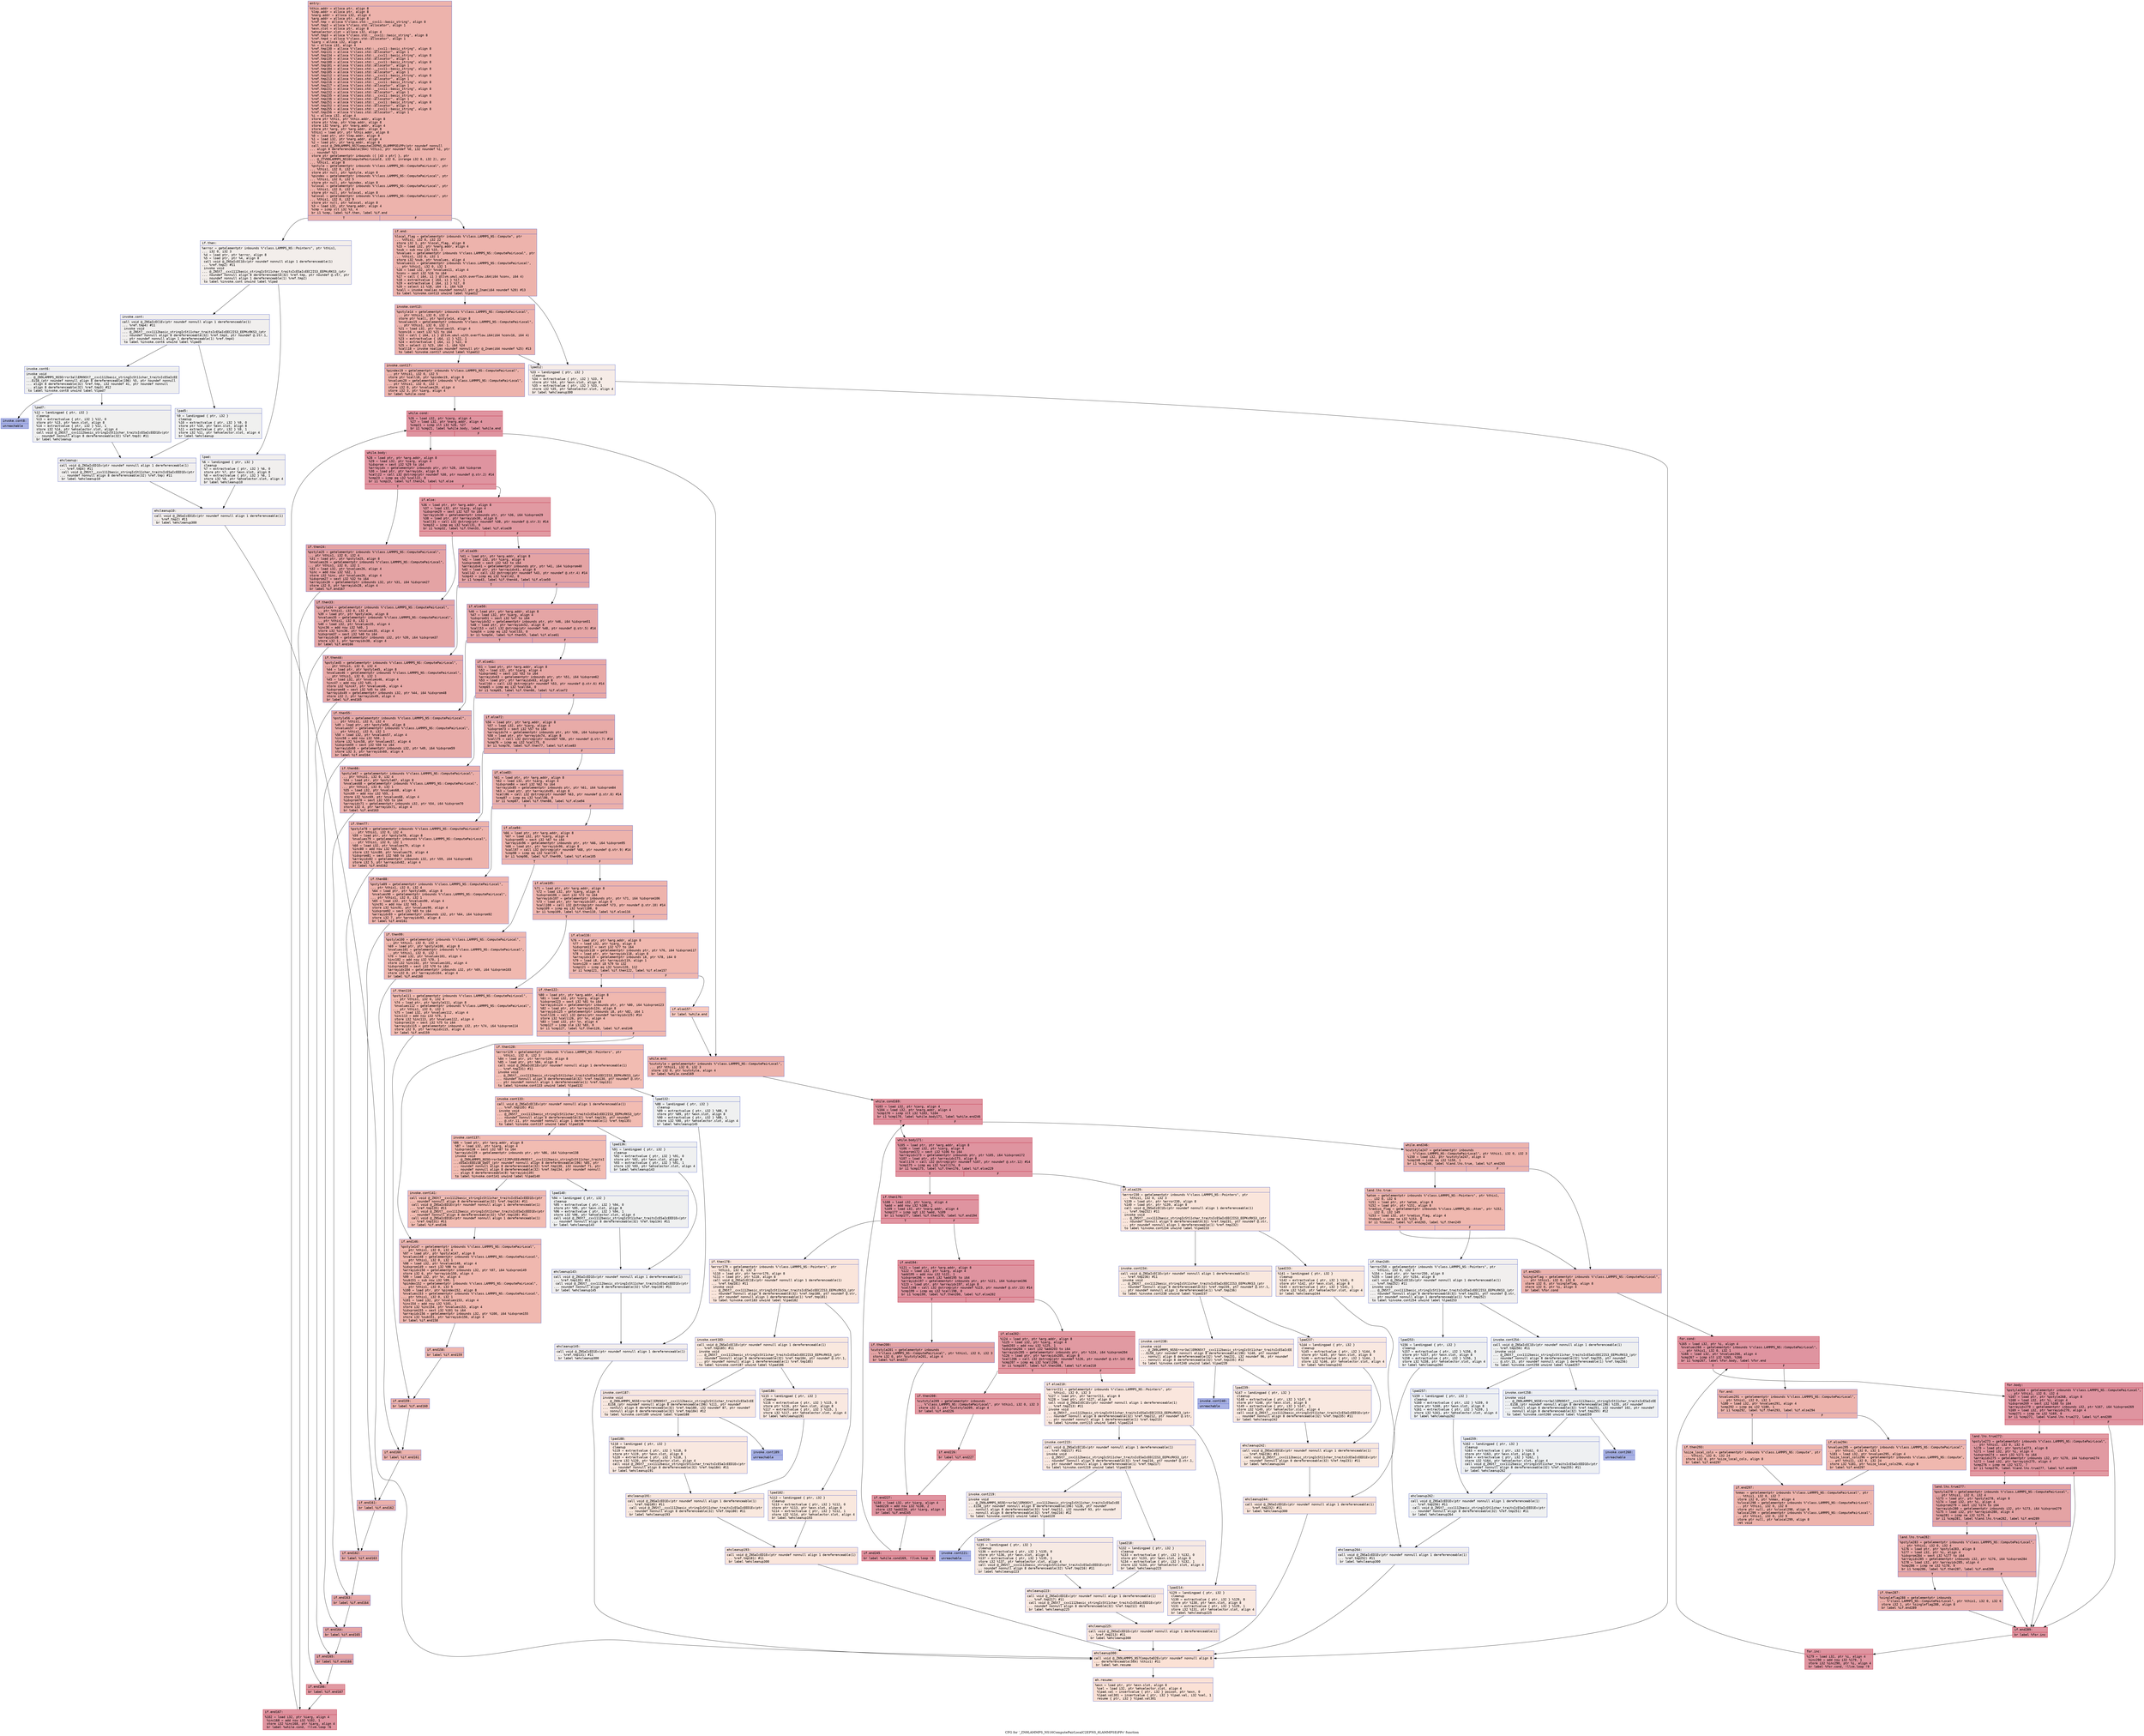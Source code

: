 digraph "CFG for '_ZN9LAMMPS_NS16ComputePairLocalC2EPNS_6LAMMPSEiPPc' function" {
	label="CFG for '_ZN9LAMMPS_NS16ComputePairLocalC2EPNS_6LAMMPSEiPPc' function";

	Node0x55f907808d40 [shape=record,color="#3d50c3ff", style=filled, fillcolor="#d6524470" fontname="Courier",label="{entry:\l|  %this.addr = alloca ptr, align 8\l  %lmp.addr = alloca ptr, align 8\l  %narg.addr = alloca i32, align 4\l  %arg.addr = alloca ptr, align 8\l  %ref.tmp = alloca %\"class.std::__cxx11::basic_string\", align 8\l  %ref.tmp2 = alloca %\"class.std::allocator\", align 1\l  %exn.slot = alloca ptr, align 8\l  %ehselector.slot = alloca i32, align 4\l  %ref.tmp3 = alloca %\"class.std::__cxx11::basic_string\", align 8\l  %ref.tmp4 = alloca %\"class.std::allocator\", align 1\l  %iarg = alloca i32, align 4\l  %n = alloca i32, align 4\l  %ref.tmp130 = alloca %\"class.std::__cxx11::basic_string\", align 8\l  %ref.tmp131 = alloca %\"class.std::allocator\", align 1\l  %ref.tmp134 = alloca %\"class.std::__cxx11::basic_string\", align 8\l  %ref.tmp135 = alloca %\"class.std::allocator\", align 1\l  %ref.tmp180 = alloca %\"class.std::__cxx11::basic_string\", align 8\l  %ref.tmp181 = alloca %\"class.std::allocator\", align 1\l  %ref.tmp184 = alloca %\"class.std::__cxx11::basic_string\", align 8\l  %ref.tmp185 = alloca %\"class.std::allocator\", align 1\l  %ref.tmp212 = alloca %\"class.std::__cxx11::basic_string\", align 8\l  %ref.tmp213 = alloca %\"class.std::allocator\", align 1\l  %ref.tmp216 = alloca %\"class.std::__cxx11::basic_string\", align 8\l  %ref.tmp217 = alloca %\"class.std::allocator\", align 1\l  %ref.tmp231 = alloca %\"class.std::__cxx11::basic_string\", align 8\l  %ref.tmp232 = alloca %\"class.std::allocator\", align 1\l  %ref.tmp235 = alloca %\"class.std::__cxx11::basic_string\", align 8\l  %ref.tmp236 = alloca %\"class.std::allocator\", align 1\l  %ref.tmp251 = alloca %\"class.std::__cxx11::basic_string\", align 8\l  %ref.tmp252 = alloca %\"class.std::allocator\", align 1\l  %ref.tmp255 = alloca %\"class.std::__cxx11::basic_string\", align 8\l  %ref.tmp256 = alloca %\"class.std::allocator\", align 1\l  %i = alloca i32, align 4\l  store ptr %this, ptr %this.addr, align 8\l  store ptr %lmp, ptr %lmp.addr, align 8\l  store i32 %narg, ptr %narg.addr, align 4\l  store ptr %arg, ptr %arg.addr, align 8\l  %this1 = load ptr, ptr %this.addr, align 8\l  %0 = load ptr, ptr %lmp.addr, align 8\l  %1 = load i32, ptr %narg.addr, align 4\l  %2 = load ptr, ptr %arg.addr, align 8\l  call void @_ZN9LAMMPS_NS7ComputeC2EPNS_6LAMMPSEiPPc(ptr noundef nonnull\l... align 8 dereferenceable(564) %this1, ptr noundef %0, i32 noundef %1, ptr\l... noundef %2)\l  store ptr getelementptr inbounds (\{ [43 x ptr] \}, ptr\l... @_ZTVN9LAMMPS_NS16ComputePairLocalE, i32 0, inrange i32 0, i32 2), ptr\l... %this1, align 8\l  %pstyle = getelementptr inbounds %\"class.LAMMPS_NS::ComputePairLocal\", ptr\l... %this1, i32 0, i32 4\l  store ptr null, ptr %pstyle, align 8\l  %pindex = getelementptr inbounds %\"class.LAMMPS_NS::ComputePairLocal\", ptr\l... %this1, i32 0, i32 5\l  store ptr null, ptr %pindex, align 8\l  %vlocal = getelementptr inbounds %\"class.LAMMPS_NS::ComputePairLocal\", ptr\l... %this1, i32 0, i32 8\l  store ptr null, ptr %vlocal, align 8\l  %alocal = getelementptr inbounds %\"class.LAMMPS_NS::ComputePairLocal\", ptr\l... %this1, i32 0, i32 9\l  store ptr null, ptr %alocal, align 8\l  %3 = load i32, ptr %narg.addr, align 4\l  %cmp = icmp slt i32 %3, 4\l  br i1 %cmp, label %if.then, label %if.end\l|{<s0>T|<s1>F}}"];
	Node0x55f907808d40:s0 -> Node0x55f90780c710[tooltip="entry -> if.then\nProbability 0.00%" ];
	Node0x55f907808d40:s1 -> Node0x55f90780c7e0[tooltip="entry -> if.end\nProbability 100.00%" ];
	Node0x55f90780c710 [shape=record,color="#3d50c3ff", style=filled, fillcolor="#e5d8d170" fontname="Courier",label="{if.then:\l|  %error = getelementptr inbounds %\"class.LAMMPS_NS::Pointers\", ptr %this1,\l... i32 0, i32 3\l  %4 = load ptr, ptr %error, align 8\l  %5 = load ptr, ptr %4, align 8\l  call void @_ZNSaIcEC1Ev(ptr noundef nonnull align 1 dereferenceable(1)\l... %ref.tmp2) #11\l  invoke void\l... @_ZNSt7__cxx1112basic_stringIcSt11char_traitsIcESaIcEEC2IS3_EEPKcRKS3_(ptr\l... noundef nonnull align 8 dereferenceable(32) %ref.tmp, ptr noundef @.str, ptr\l... noundef nonnull align 1 dereferenceable(1) %ref.tmp2)\l          to label %invoke.cont unwind label %lpad\l}"];
	Node0x55f90780c710 -> Node0x55f90780ce30[tooltip="if.then -> invoke.cont\nProbability 50.00%" ];
	Node0x55f90780c710 -> Node0x55f90780cf10[tooltip="if.then -> lpad\nProbability 50.00%" ];
	Node0x55f90780ce30 [shape=record,color="#3d50c3ff", style=filled, fillcolor="#e0dbd870" fontname="Courier",label="{invoke.cont:\l|  call void @_ZNSaIcEC1Ev(ptr noundef nonnull align 1 dereferenceable(1)\l... %ref.tmp4) #11\l  invoke void\l... @_ZNSt7__cxx1112basic_stringIcSt11char_traitsIcESaIcEEC2IS3_EEPKcRKS3_(ptr\l... noundef nonnull align 8 dereferenceable(32) %ref.tmp3, ptr noundef @.str.1,\l... ptr noundef nonnull align 1 dereferenceable(1) %ref.tmp4)\l          to label %invoke.cont6 unwind label %lpad5\l}"];
	Node0x55f90780ce30 -> Node0x55f90780d8c0[tooltip="invoke.cont -> invoke.cont6\nProbability 50.00%" ];
	Node0x55f90780ce30 -> Node0x55f90780d910[tooltip="invoke.cont -> lpad5\nProbability 50.00%" ];
	Node0x55f90780d8c0 [shape=record,color="#3d50c3ff", style=filled, fillcolor="#dedcdb70" fontname="Courier",label="{invoke.cont6:\l|  invoke void\l... @_ZN9LAMMPS_NS5Error3allERKNSt7__cxx1112basic_stringIcSt11char_traitsIcESaIcEE\l...EiS8_(ptr noundef nonnull align 8 dereferenceable(196) %5, ptr noundef nonnull\l... align 8 dereferenceable(32) %ref.tmp, i32 noundef 41, ptr noundef nonnull\l... align 8 dereferenceable(32) %ref.tmp3) #12\l          to label %invoke.cont8 unwind label %lpad7\l}"];
	Node0x55f90780d8c0 -> Node0x55f90780d870[tooltip="invoke.cont6 -> invoke.cont8\nProbability 0.00%" ];
	Node0x55f90780d8c0 -> Node0x55f90780db70[tooltip="invoke.cont6 -> lpad7\nProbability 100.00%" ];
	Node0x55f90780d870 [shape=record,color="#3d50c3ff", style=filled, fillcolor="#3d50c370" fontname="Courier",label="{invoke.cont8:\l|  unreachable\l}"];
	Node0x55f90780cf10 [shape=record,color="#3d50c3ff", style=filled, fillcolor="#e0dbd870" fontname="Courier",label="{lpad:\l|  %6 = landingpad \{ ptr, i32 \}\l          cleanup\l  %7 = extractvalue \{ ptr, i32 \} %6, 0\l  store ptr %7, ptr %exn.slot, align 8\l  %8 = extractvalue \{ ptr, i32 \} %6, 1\l  store i32 %8, ptr %ehselector.slot, align 4\l  br label %ehcleanup10\l}"];
	Node0x55f90780cf10 -> Node0x55f90780e210[tooltip="lpad -> ehcleanup10\nProbability 100.00%" ];
	Node0x55f90780d910 [shape=record,color="#3d50c3ff", style=filled, fillcolor="#dedcdb70" fontname="Courier",label="{lpad5:\l|  %9 = landingpad \{ ptr, i32 \}\l          cleanup\l  %10 = extractvalue \{ ptr, i32 \} %9, 0\l  store ptr %10, ptr %exn.slot, align 8\l  %11 = extractvalue \{ ptr, i32 \} %9, 1\l  store i32 %11, ptr %ehselector.slot, align 4\l  br label %ehcleanup\l}"];
	Node0x55f90780d910 -> Node0x55f90780e560[tooltip="lpad5 -> ehcleanup\nProbability 100.00%" ];
	Node0x55f90780db70 [shape=record,color="#3d50c3ff", style=filled, fillcolor="#dedcdb70" fontname="Courier",label="{lpad7:\l|  %12 = landingpad \{ ptr, i32 \}\l          cleanup\l  %13 = extractvalue \{ ptr, i32 \} %12, 0\l  store ptr %13, ptr %exn.slot, align 8\l  %14 = extractvalue \{ ptr, i32 \} %12, 1\l  store i32 %14, ptr %ehselector.slot, align 4\l  call void @_ZNSt7__cxx1112basic_stringIcSt11char_traitsIcESaIcEED1Ev(ptr\l... noundef nonnull align 8 dereferenceable(32) %ref.tmp3) #11\l  br label %ehcleanup\l}"];
	Node0x55f90780db70 -> Node0x55f90780e560[tooltip="lpad7 -> ehcleanup\nProbability 100.00%" ];
	Node0x55f90780e560 [shape=record,color="#3d50c3ff", style=filled, fillcolor="#e0dbd870" fontname="Courier",label="{ehcleanup:\l|  call void @_ZNSaIcED1Ev(ptr noundef nonnull align 1 dereferenceable(1)\l... %ref.tmp4) #11\l  call void @_ZNSt7__cxx1112basic_stringIcSt11char_traitsIcESaIcEED1Ev(ptr\l... noundef nonnull align 8 dereferenceable(32) %ref.tmp) #11\l  br label %ehcleanup10\l}"];
	Node0x55f90780e560 -> Node0x55f90780e210[tooltip="ehcleanup -> ehcleanup10\nProbability 100.00%" ];
	Node0x55f90780e210 [shape=record,color="#3d50c3ff", style=filled, fillcolor="#e5d8d170" fontname="Courier",label="{ehcleanup10:\l|  call void @_ZNSaIcED1Ev(ptr noundef nonnull align 1 dereferenceable(1)\l... %ref.tmp2) #11\l  br label %ehcleanup300\l}"];
	Node0x55f90780e210 -> Node0x55f90780efc0[tooltip="ehcleanup10 -> ehcleanup300\nProbability 100.00%" ];
	Node0x55f90780c7e0 [shape=record,color="#3d50c3ff", style=filled, fillcolor="#d6524470" fontname="Courier",label="{if.end:\l|  %local_flag = getelementptr inbounds %\"class.LAMMPS_NS::Compute\", ptr\l... %this1, i32 0, i32 22\l  store i32 1, ptr %local_flag, align 8\l  %15 = load i32, ptr %narg.addr, align 4\l  %sub = sub nsw i32 %15, 3\l  %nvalues = getelementptr inbounds %\"class.LAMMPS_NS::ComputePairLocal\", ptr\l... %this1, i32 0, i32 1\l  store i32 %sub, ptr %nvalues, align 4\l  %nvalues11 = getelementptr inbounds %\"class.LAMMPS_NS::ComputePairLocal\",\l... ptr %this1, i32 0, i32 1\l  %16 = load i32, ptr %nvalues11, align 4\l  %conv = sext i32 %16 to i64\l  %17 = call \{ i64, i1 \} @llvm.umul.with.overflow.i64(i64 %conv, i64 4)\l  %18 = extractvalue \{ i64, i1 \} %17, 1\l  %19 = extractvalue \{ i64, i1 \} %17, 0\l  %20 = select i1 %18, i64 -1, i64 %19\l  %call = invoke noalias noundef nonnull ptr @_Znam(i64 noundef %20) #13\l          to label %invoke.cont13 unwind label %lpad12\l}"];
	Node0x55f90780c7e0 -> Node0x55f90780fb00[tooltip="if.end -> invoke.cont13\nProbability 100.00%" ];
	Node0x55f90780c7e0 -> Node0x55f90780fbe0[tooltip="if.end -> lpad12\nProbability 0.00%" ];
	Node0x55f90780fb00 [shape=record,color="#3d50c3ff", style=filled, fillcolor="#d6524470" fontname="Courier",label="{invoke.cont13:\l|  %pstyle14 = getelementptr inbounds %\"class.LAMMPS_NS::ComputePairLocal\",\l... ptr %this1, i32 0, i32 4\l  store ptr %call, ptr %pstyle14, align 8\l  %nvalues15 = getelementptr inbounds %\"class.LAMMPS_NS::ComputePairLocal\",\l... ptr %this1, i32 0, i32 1\l  %21 = load i32, ptr %nvalues15, align 4\l  %conv16 = sext i32 %21 to i64\l  %22 = call \{ i64, i1 \} @llvm.umul.with.overflow.i64(i64 %conv16, i64 4)\l  %23 = extractvalue \{ i64, i1 \} %22, 1\l  %24 = extractvalue \{ i64, i1 \} %22, 0\l  %25 = select i1 %23, i64 -1, i64 %24\l  %call18 = invoke noalias noundef nonnull ptr @_Znam(i64 noundef %25) #13\l          to label %invoke.cont17 unwind label %lpad12\l}"];
	Node0x55f90780fb00 -> Node0x55f907809f00[tooltip="invoke.cont13 -> invoke.cont17\nProbability 100.00%" ];
	Node0x55f90780fb00 -> Node0x55f90780fbe0[tooltip="invoke.cont13 -> lpad12\nProbability 0.00%" ];
	Node0x55f907809f00 [shape=record,color="#3d50c3ff", style=filled, fillcolor="#d6524470" fontname="Courier",label="{invoke.cont17:\l|  %pindex19 = getelementptr inbounds %\"class.LAMMPS_NS::ComputePairLocal\",\l... ptr %this1, i32 0, i32 5\l  store ptr %call18, ptr %pindex19, align 8\l  %nvalues20 = getelementptr inbounds %\"class.LAMMPS_NS::ComputePairLocal\",\l... ptr %this1, i32 0, i32 1\l  store i32 0, ptr %nvalues20, align 4\l  store i32 3, ptr %iarg, align 4\l  br label %while.cond\l}"];
	Node0x55f907809f00 -> Node0x55f90780a1f0[tooltip="invoke.cont17 -> while.cond\nProbability 100.00%" ];
	Node0x55f90780a1f0 [shape=record,color="#b70d28ff", style=filled, fillcolor="#b70d2870" fontname="Courier",label="{while.cond:\l|  %26 = load i32, ptr %iarg, align 4\l  %27 = load i32, ptr %narg.addr, align 4\l  %cmp21 = icmp slt i32 %26, %27\l  br i1 %cmp21, label %while.body, label %while.end\l|{<s0>T|<s1>F}}"];
	Node0x55f90780a1f0:s0 -> Node0x55f907811430[tooltip="while.cond -> while.body\nProbability 96.88%" ];
	Node0x55f90780a1f0:s1 -> Node0x55f9078114b0[tooltip="while.cond -> while.end\nProbability 3.12%" ];
	Node0x55f907811430 [shape=record,color="#b70d28ff", style=filled, fillcolor="#b70d2870" fontname="Courier",label="{while.body:\l|  %28 = load ptr, ptr %arg.addr, align 8\l  %29 = load i32, ptr %iarg, align 4\l  %idxprom = sext i32 %29 to i64\l  %arrayidx = getelementptr inbounds ptr, ptr %28, i64 %idxprom\l  %30 = load ptr, ptr %arrayidx, align 8\l  %call22 = call i32 @strcmp(ptr noundef %30, ptr noundef @.str.2) #14\l  %cmp23 = icmp eq i32 %call22, 0\l  br i1 %cmp23, label %if.then24, label %if.else\l|{<s0>T|<s1>F}}"];
	Node0x55f907811430:s0 -> Node0x55f907811ba0[tooltip="while.body -> if.then24\nProbability 37.50%" ];
	Node0x55f907811430:s1 -> Node0x55f907811c80[tooltip="while.body -> if.else\nProbability 62.50%" ];
	Node0x55f907811ba0 [shape=record,color="#3d50c3ff", style=filled, fillcolor="#c32e3170" fontname="Courier",label="{if.then24:\l|  %pstyle25 = getelementptr inbounds %\"class.LAMMPS_NS::ComputePairLocal\",\l... ptr %this1, i32 0, i32 4\l  %31 = load ptr, ptr %pstyle25, align 8\l  %nvalues26 = getelementptr inbounds %\"class.LAMMPS_NS::ComputePairLocal\",\l... ptr %this1, i32 0, i32 1\l  %32 = load i32, ptr %nvalues26, align 4\l  %inc = add nsw i32 %32, 1\l  store i32 %inc, ptr %nvalues26, align 4\l  %idxprom27 = sext i32 %32 to i64\l  %arrayidx28 = getelementptr inbounds i32, ptr %31, i64 %idxprom27\l  store i32 0, ptr %arrayidx28, align 4\l  br label %if.end167\l}"];
	Node0x55f907811ba0 -> Node0x55f907812440[tooltip="if.then24 -> if.end167\nProbability 100.00%" ];
	Node0x55f90780fbe0 [shape=record,color="#3d50c3ff", style=filled, fillcolor="#ead5c970" fontname="Courier",label="{lpad12:\l|  %33 = landingpad \{ ptr, i32 \}\l          cleanup\l  %34 = extractvalue \{ ptr, i32 \} %33, 0\l  store ptr %34, ptr %exn.slot, align 8\l  %35 = extractvalue \{ ptr, i32 \} %33, 1\l  store i32 %35, ptr %ehselector.slot, align 4\l  br label %ehcleanup300\l}"];
	Node0x55f90780fbe0 -> Node0x55f90780efc0[tooltip="lpad12 -> ehcleanup300\nProbability 100.00%" ];
	Node0x55f907811c80 [shape=record,color="#b70d28ff", style=filled, fillcolor="#bb1b2c70" fontname="Courier",label="{if.else:\l|  %36 = load ptr, ptr %arg.addr, align 8\l  %37 = load i32, ptr %iarg, align 4\l  %idxprom29 = sext i32 %37 to i64\l  %arrayidx30 = getelementptr inbounds ptr, ptr %36, i64 %idxprom29\l  %38 = load ptr, ptr %arrayidx30, align 8\l  %call31 = call i32 @strcmp(ptr noundef %38, ptr noundef @.str.3) #14\l  %cmp32 = icmp eq i32 %call31, 0\l  br i1 %cmp32, label %if.then33, label %if.else39\l|{<s0>T|<s1>F}}"];
	Node0x55f907811c80:s0 -> Node0x55f907812d10[tooltip="if.else -> if.then33\nProbability 37.50%" ];
	Node0x55f907811c80:s1 -> Node0x55f907812d90[tooltip="if.else -> if.else39\nProbability 62.50%" ];
	Node0x55f907812d10 [shape=record,color="#3d50c3ff", style=filled, fillcolor="#c5333470" fontname="Courier",label="{if.then33:\l|  %pstyle34 = getelementptr inbounds %\"class.LAMMPS_NS::ComputePairLocal\",\l... ptr %this1, i32 0, i32 4\l  %39 = load ptr, ptr %pstyle34, align 8\l  %nvalues35 = getelementptr inbounds %\"class.LAMMPS_NS::ComputePairLocal\",\l... ptr %this1, i32 0, i32 1\l  %40 = load i32, ptr %nvalues35, align 4\l  %inc36 = add nsw i32 %40, 1\l  store i32 %inc36, ptr %nvalues35, align 4\l  %idxprom37 = sext i32 %40 to i64\l  %arrayidx38 = getelementptr inbounds i32, ptr %39, i64 %idxprom37\l  store i32 1, ptr %arrayidx38, align 4\l  br label %if.end166\l}"];
	Node0x55f907812d10 -> Node0x55f90780d0d0[tooltip="if.then33 -> if.end166\nProbability 100.00%" ];
	Node0x55f907812d90 [shape=record,color="#3d50c3ff", style=filled, fillcolor="#c32e3170" fontname="Courier",label="{if.else39:\l|  %41 = load ptr, ptr %arg.addr, align 8\l  %42 = load i32, ptr %iarg, align 4\l  %idxprom40 = sext i32 %42 to i64\l  %arrayidx41 = getelementptr inbounds ptr, ptr %41, i64 %idxprom40\l  %43 = load ptr, ptr %arrayidx41, align 8\l  %call42 = call i32 @strcmp(ptr noundef %43, ptr noundef @.str.4) #14\l  %cmp43 = icmp eq i32 %call42, 0\l  br i1 %cmp43, label %if.then44, label %if.else50\l|{<s0>T|<s1>F}}"];
	Node0x55f907812d90:s0 -> Node0x55f907814160[tooltip="if.else39 -> if.then44\nProbability 37.50%" ];
	Node0x55f907812d90:s1 -> Node0x55f9078141e0[tooltip="if.else39 -> if.else50\nProbability 62.50%" ];
	Node0x55f907814160 [shape=record,color="#3d50c3ff", style=filled, fillcolor="#ca3b3770" fontname="Courier",label="{if.then44:\l|  %pstyle45 = getelementptr inbounds %\"class.LAMMPS_NS::ComputePairLocal\",\l... ptr %this1, i32 0, i32 4\l  %44 = load ptr, ptr %pstyle45, align 8\l  %nvalues46 = getelementptr inbounds %\"class.LAMMPS_NS::ComputePairLocal\",\l... ptr %this1, i32 0, i32 1\l  %45 = load i32, ptr %nvalues46, align 4\l  %inc47 = add nsw i32 %45, 1\l  store i32 %inc47, ptr %nvalues46, align 4\l  %idxprom48 = sext i32 %45 to i64\l  %arrayidx49 = getelementptr inbounds i32, ptr %44, i64 %idxprom48\l  store i32 2, ptr %arrayidx49, align 4\l  br label %if.end165\l}"];
	Node0x55f907814160 -> Node0x55f907814990[tooltip="if.then44 -> if.end165\nProbability 100.00%" ];
	Node0x55f9078141e0 [shape=record,color="#3d50c3ff", style=filled, fillcolor="#c5333470" fontname="Courier",label="{if.else50:\l|  %46 = load ptr, ptr %arg.addr, align 8\l  %47 = load i32, ptr %iarg, align 4\l  %idxprom51 = sext i32 %47 to i64\l  %arrayidx52 = getelementptr inbounds ptr, ptr %46, i64 %idxprom51\l  %48 = load ptr, ptr %arrayidx52, align 8\l  %call53 = call i32 @strcmp(ptr noundef %48, ptr noundef @.str.5) #14\l  %cmp54 = icmp eq i32 %call53, 0\l  br i1 %cmp54, label %if.then55, label %if.else61\l|{<s0>T|<s1>F}}"];
	Node0x55f9078141e0:s0 -> Node0x55f907815780[tooltip="if.else50 -> if.then55\nProbability 37.50%" ];
	Node0x55f9078141e0:s1 -> Node0x55f907815800[tooltip="if.else50 -> if.else61\nProbability 62.50%" ];
	Node0x55f907815780 [shape=record,color="#3d50c3ff", style=filled, fillcolor="#cc403a70" fontname="Courier",label="{if.then55:\l|  %pstyle56 = getelementptr inbounds %\"class.LAMMPS_NS::ComputePairLocal\",\l... ptr %this1, i32 0, i32 4\l  %49 = load ptr, ptr %pstyle56, align 8\l  %nvalues57 = getelementptr inbounds %\"class.LAMMPS_NS::ComputePairLocal\",\l... ptr %this1, i32 0, i32 1\l  %50 = load i32, ptr %nvalues57, align 4\l  %inc58 = add nsw i32 %50, 1\l  store i32 %inc58, ptr %nvalues57, align 4\l  %idxprom59 = sext i32 %50 to i64\l  %arrayidx60 = getelementptr inbounds i32, ptr %49, i64 %idxprom59\l  store i32 3, ptr %arrayidx60, align 4\l  br label %if.end164\l}"];
	Node0x55f907815780 -> Node0x55f907815fd0[tooltip="if.then55 -> if.end164\nProbability 100.00%" ];
	Node0x55f907815800 [shape=record,color="#3d50c3ff", style=filled, fillcolor="#ca3b3770" fontname="Courier",label="{if.else61:\l|  %51 = load ptr, ptr %arg.addr, align 8\l  %52 = load i32, ptr %iarg, align 4\l  %idxprom62 = sext i32 %52 to i64\l  %arrayidx63 = getelementptr inbounds ptr, ptr %51, i64 %idxprom62\l  %53 = load ptr, ptr %arrayidx63, align 8\l  %call64 = call i32 @strcmp(ptr noundef %53, ptr noundef @.str.6) #14\l  %cmp65 = icmp eq i32 %call64, 0\l  br i1 %cmp65, label %if.then66, label %if.else72\l|{<s0>T|<s1>F}}"];
	Node0x55f907815800:s0 -> Node0x55f9078165b0[tooltip="if.else61 -> if.then66\nProbability 37.50%" ];
	Node0x55f907815800:s1 -> Node0x55f907816630[tooltip="if.else61 -> if.else72\nProbability 62.50%" ];
	Node0x55f9078165b0 [shape=record,color="#3d50c3ff", style=filled, fillcolor="#d24b4070" fontname="Courier",label="{if.then66:\l|  %pstyle67 = getelementptr inbounds %\"class.LAMMPS_NS::ComputePairLocal\",\l... ptr %this1, i32 0, i32 4\l  %54 = load ptr, ptr %pstyle67, align 8\l  %nvalues68 = getelementptr inbounds %\"class.LAMMPS_NS::ComputePairLocal\",\l... ptr %this1, i32 0, i32 1\l  %55 = load i32, ptr %nvalues68, align 4\l  %inc69 = add nsw i32 %55, 1\l  store i32 %inc69, ptr %nvalues68, align 4\l  %idxprom70 = sext i32 %55 to i64\l  %arrayidx71 = getelementptr inbounds i32, ptr %54, i64 %idxprom70\l  store i32 4, ptr %arrayidx71, align 4\l  br label %if.end163\l}"];
	Node0x55f9078165b0 -> Node0x55f907816e00[tooltip="if.then66 -> if.end163\nProbability 100.00%" ];
	Node0x55f907816630 [shape=record,color="#3d50c3ff", style=filled, fillcolor="#cc403a70" fontname="Courier",label="{if.else72:\l|  %56 = load ptr, ptr %arg.addr, align 8\l  %57 = load i32, ptr %iarg, align 4\l  %idxprom73 = sext i32 %57 to i64\l  %arrayidx74 = getelementptr inbounds ptr, ptr %56, i64 %idxprom73\l  %58 = load ptr, ptr %arrayidx74, align 8\l  %call75 = call i32 @strcmp(ptr noundef %58, ptr noundef @.str.7) #14\l  %cmp76 = icmp eq i32 %call75, 0\l  br i1 %cmp76, label %if.then77, label %if.else83\l|{<s0>T|<s1>F}}"];
	Node0x55f907816630:s0 -> Node0x55f9078173e0[tooltip="if.else72 -> if.then77\nProbability 37.50%" ];
	Node0x55f907816630:s1 -> Node0x55f907817460[tooltip="if.else72 -> if.else83\nProbability 62.50%" ];
	Node0x55f9078173e0 [shape=record,color="#3d50c3ff", style=filled, fillcolor="#d6524470" fontname="Courier",label="{if.then77:\l|  %pstyle78 = getelementptr inbounds %\"class.LAMMPS_NS::ComputePairLocal\",\l... ptr %this1, i32 0, i32 4\l  %59 = load ptr, ptr %pstyle78, align 8\l  %nvalues79 = getelementptr inbounds %\"class.LAMMPS_NS::ComputePairLocal\",\l... ptr %this1, i32 0, i32 1\l  %60 = load i32, ptr %nvalues79, align 4\l  %inc80 = add nsw i32 %60, 1\l  store i32 %inc80, ptr %nvalues79, align 4\l  %idxprom81 = sext i32 %60 to i64\l  %arrayidx82 = getelementptr inbounds i32, ptr %59, i64 %idxprom81\l  store i32 5, ptr %arrayidx82, align 4\l  br label %if.end162\l}"];
	Node0x55f9078173e0 -> Node0x55f907817c30[tooltip="if.then77 -> if.end162\nProbability 100.00%" ];
	Node0x55f907817460 [shape=record,color="#3d50c3ff", style=filled, fillcolor="#d24b4070" fontname="Courier",label="{if.else83:\l|  %61 = load ptr, ptr %arg.addr, align 8\l  %62 = load i32, ptr %iarg, align 4\l  %idxprom84 = sext i32 %62 to i64\l  %arrayidx85 = getelementptr inbounds ptr, ptr %61, i64 %idxprom84\l  %63 = load ptr, ptr %arrayidx85, align 8\l  %call86 = call i32 @strcmp(ptr noundef %63, ptr noundef @.str.8) #14\l  %cmp87 = icmp eq i32 %call86, 0\l  br i1 %cmp87, label %if.then88, label %if.else94\l|{<s0>T|<s1>F}}"];
	Node0x55f907817460:s0 -> Node0x55f907818210[tooltip="if.else83 -> if.then88\nProbability 37.50%" ];
	Node0x55f907817460:s1 -> Node0x55f907818290[tooltip="if.else83 -> if.else94\nProbability 62.50%" ];
	Node0x55f907818210 [shape=record,color="#3d50c3ff", style=filled, fillcolor="#d8564670" fontname="Courier",label="{if.then88:\l|  %pstyle89 = getelementptr inbounds %\"class.LAMMPS_NS::ComputePairLocal\",\l... ptr %this1, i32 0, i32 4\l  %64 = load ptr, ptr %pstyle89, align 8\l  %nvalues90 = getelementptr inbounds %\"class.LAMMPS_NS::ComputePairLocal\",\l... ptr %this1, i32 0, i32 1\l  %65 = load i32, ptr %nvalues90, align 4\l  %inc91 = add nsw i32 %65, 1\l  store i32 %inc91, ptr %nvalues90, align 4\l  %idxprom92 = sext i32 %65 to i64\l  %arrayidx93 = getelementptr inbounds i32, ptr %64, i64 %idxprom92\l  store i32 7, ptr %arrayidx93, align 4\l  br label %if.end161\l}"];
	Node0x55f907818210 -> Node0x55f907818a90[tooltip="if.then88 -> if.end161\nProbability 100.00%" ];
	Node0x55f907818290 [shape=record,color="#3d50c3ff", style=filled, fillcolor="#d6524470" fontname="Courier",label="{if.else94:\l|  %66 = load ptr, ptr %arg.addr, align 8\l  %67 = load i32, ptr %iarg, align 4\l  %idxprom95 = sext i32 %67 to i64\l  %arrayidx96 = getelementptr inbounds ptr, ptr %66, i64 %idxprom95\l  %68 = load ptr, ptr %arrayidx96, align 8\l  %call97 = call i32 @strcmp(ptr noundef %68, ptr noundef @.str.9) #14\l  %cmp98 = icmp eq i32 %call97, 0\l  br i1 %cmp98, label %if.then99, label %if.else105\l|{<s0>T|<s1>F}}"];
	Node0x55f907818290:s0 -> Node0x55f907810150[tooltip="if.else94 -> if.then99\nProbability 37.50%" ];
	Node0x55f907818290:s1 -> Node0x55f9078101d0[tooltip="if.else94 -> if.else105\nProbability 62.50%" ];
	Node0x55f907810150 [shape=record,color="#3d50c3ff", style=filled, fillcolor="#dc5d4a70" fontname="Courier",label="{if.then99:\l|  %pstyle100 = getelementptr inbounds %\"class.LAMMPS_NS::ComputePairLocal\",\l... ptr %this1, i32 0, i32 4\l  %69 = load ptr, ptr %pstyle100, align 8\l  %nvalues101 = getelementptr inbounds %\"class.LAMMPS_NS::ComputePairLocal\",\l... ptr %this1, i32 0, i32 1\l  %70 = load i32, ptr %nvalues101, align 4\l  %inc102 = add nsw i32 %70, 1\l  store i32 %inc102, ptr %nvalues101, align 4\l  %idxprom103 = sext i32 %70 to i64\l  %arrayidx104 = getelementptr inbounds i32, ptr %69, i64 %idxprom103\l  store i32 8, ptr %arrayidx104, align 4\l  br label %if.end160\l}"];
	Node0x55f907810150 -> Node0x55f9078109a0[tooltip="if.then99 -> if.end160\nProbability 100.00%" ];
	Node0x55f9078101d0 [shape=record,color="#3d50c3ff", style=filled, fillcolor="#d8564670" fontname="Courier",label="{if.else105:\l|  %71 = load ptr, ptr %arg.addr, align 8\l  %72 = load i32, ptr %iarg, align 4\l  %idxprom106 = sext i32 %72 to i64\l  %arrayidx107 = getelementptr inbounds ptr, ptr %71, i64 %idxprom106\l  %73 = load ptr, ptr %arrayidx107, align 8\l  %call108 = call i32 @strcmp(ptr noundef %73, ptr noundef @.str.10) #14\l  %cmp109 = icmp eq i32 %call108, 0\l  br i1 %cmp109, label %if.then110, label %if.else116\l|{<s0>T|<s1>F}}"];
	Node0x55f9078101d0:s0 -> Node0x55f907810f80[tooltip="if.else105 -> if.then110\nProbability 37.50%" ];
	Node0x55f9078101d0:s1 -> Node0x55f907811000[tooltip="if.else105 -> if.else116\nProbability 62.50%" ];
	Node0x55f907810f80 [shape=record,color="#3d50c3ff", style=filled, fillcolor="#e1675170" fontname="Courier",label="{if.then110:\l|  %pstyle111 = getelementptr inbounds %\"class.LAMMPS_NS::ComputePairLocal\",\l... ptr %this1, i32 0, i32 4\l  %74 = load ptr, ptr %pstyle111, align 8\l  %nvalues112 = getelementptr inbounds %\"class.LAMMPS_NS::ComputePairLocal\",\l... ptr %this1, i32 0, i32 1\l  %75 = load i32, ptr %nvalues112, align 4\l  %inc113 = add nsw i32 %75, 1\l  store i32 %inc113, ptr %nvalues112, align 4\l  %idxprom114 = sext i32 %75 to i64\l  %arrayidx115 = getelementptr inbounds i32, ptr %74, i64 %idxprom114\l  store i32 9, ptr %arrayidx115, align 4\l  br label %if.end159\l}"];
	Node0x55f907810f80 -> Node0x55f90781b6f0[tooltip="if.then110 -> if.end159\nProbability 100.00%" ];
	Node0x55f907811000 [shape=record,color="#3d50c3ff", style=filled, fillcolor="#dc5d4a70" fontname="Courier",label="{if.else116:\l|  %76 = load ptr, ptr %arg.addr, align 8\l  %77 = load i32, ptr %iarg, align 4\l  %idxprom117 = sext i32 %77 to i64\l  %arrayidx118 = getelementptr inbounds ptr, ptr %76, i64 %idxprom117\l  %78 = load ptr, ptr %arrayidx118, align 8\l  %arrayidx119 = getelementptr inbounds i8, ptr %78, i64 0\l  %79 = load i8, ptr %arrayidx119, align 1\l  %conv120 = sext i8 %79 to i32\l  %cmp121 = icmp eq i32 %conv120, 112\l  br i1 %cmp121, label %if.then122, label %if.else157\l|{<s0>T|<s1>F}}"];
	Node0x55f907811000:s0 -> Node0x55f90781bdc0[tooltip="if.else116 -> if.then122\nProbability 96.88%" ];
	Node0x55f907811000:s1 -> Node0x55f90781be40[tooltip="if.else116 -> if.else157\nProbability 3.12%" ];
	Node0x55f90781bdc0 [shape=record,color="#3d50c3ff", style=filled, fillcolor="#dc5d4a70" fontname="Courier",label="{if.then122:\l|  %80 = load ptr, ptr %arg.addr, align 8\l  %81 = load i32, ptr %iarg, align 4\l  %idxprom123 = sext i32 %81 to i64\l  %arrayidx124 = getelementptr inbounds ptr, ptr %80, i64 %idxprom123\l  %82 = load ptr, ptr %arrayidx124, align 8\l  %arrayidx125 = getelementptr inbounds i8, ptr %82, i64 1\l  %call126 = call i32 @atoi(ptr noundef %arrayidx125) #14\l  store i32 %call126, ptr %n, align 4\l  %83 = load i32, ptr %n, align 4\l  %cmp127 = icmp sle i32 %83, 0\l  br i1 %cmp127, label %if.then128, label %if.end146\l|{<s0>T|<s1>F}}"];
	Node0x55f90781bdc0:s0 -> Node0x55f907813770[tooltip="if.then122 -> if.then128\nProbability 50.00%" ];
	Node0x55f90781bdc0:s1 -> Node0x55f907813850[tooltip="if.then122 -> if.end146\nProbability 50.00%" ];
	Node0x55f907813770 [shape=record,color="#3d50c3ff", style=filled, fillcolor="#e1675170" fontname="Courier",label="{if.then128:\l|  %error129 = getelementptr inbounds %\"class.LAMMPS_NS::Pointers\", ptr\l... %this1, i32 0, i32 3\l  %84 = load ptr, ptr %error129, align 8\l  %85 = load ptr, ptr %84, align 8\l  call void @_ZNSaIcEC1Ev(ptr noundef nonnull align 1 dereferenceable(1)\l... %ref.tmp131) #11\l  invoke void\l... @_ZNSt7__cxx1112basic_stringIcSt11char_traitsIcESaIcEEC2IS3_EEPKcRKS3_(ptr\l... noundef nonnull align 8 dereferenceable(32) %ref.tmp130, ptr noundef @.str,\l... ptr noundef nonnull align 1 dereferenceable(1) %ref.tmp131)\l          to label %invoke.cont133 unwind label %lpad132\l}"];
	Node0x55f907813770 -> Node0x55f907813d50[tooltip="if.then128 -> invoke.cont133\nProbability 100.00%" ];
	Node0x55f907813770 -> Node0x55f907813dd0[tooltip="if.then128 -> lpad132\nProbability 0.00%" ];
	Node0x55f907813d50 [shape=record,color="#3d50c3ff", style=filled, fillcolor="#e1675170" fontname="Courier",label="{invoke.cont133:\l|  call void @_ZNSaIcEC1Ev(ptr noundef nonnull align 1 dereferenceable(1)\l... %ref.tmp135) #11\l  invoke void\l... @_ZNSt7__cxx1112basic_stringIcSt11char_traitsIcESaIcEEC2IS3_EEPKcRKS3_(ptr\l... noundef nonnull align 8 dereferenceable(32) %ref.tmp134, ptr noundef\l... @.str.11, ptr noundef nonnull align 1 dereferenceable(1) %ref.tmp135)\l          to label %invoke.cont137 unwind label %lpad136\l}"];
	Node0x55f907813d50 -> Node0x55f90781dd50[tooltip="invoke.cont133 -> invoke.cont137\nProbability 100.00%" ];
	Node0x55f907813d50 -> Node0x55f90781dda0[tooltip="invoke.cont133 -> lpad136\nProbability 0.00%" ];
	Node0x55f90781dd50 [shape=record,color="#3d50c3ff", style=filled, fillcolor="#e1675170" fontname="Courier",label="{invoke.cont137:\l|  %86 = load ptr, ptr %arg.addr, align 8\l  %87 = load i32, ptr %iarg, align 4\l  %idxprom138 = sext i32 %87 to i64\l  %arrayidx139 = getelementptr inbounds ptr, ptr %86, i64 %idxprom138\l  invoke void\l... @_ZN9LAMMPS_NS5Error3allIJRPcEEEvRKNSt7__cxx1112basic_stringIcSt11char_traitsI\l...cESaIcEEEiSB_DpOT_(ptr noundef nonnull align 8 dereferenceable(196) %85, ptr\l... noundef nonnull align 8 dereferenceable(32) %ref.tmp130, i32 noundef 71, ptr\l... noundef nonnull align 8 dereferenceable(32) %ref.tmp134, ptr noundef nonnull\l... align 8 dereferenceable(8) %arrayidx139)\l          to label %invoke.cont141 unwind label %lpad140\l}"];
	Node0x55f90781dd50 -> Node0x55f90781dd00[tooltip="invoke.cont137 -> invoke.cont141\nProbability 100.00%" ];
	Node0x55f90781dd50 -> Node0x55f90781e350[tooltip="invoke.cont137 -> lpad140\nProbability 0.00%" ];
	Node0x55f90781dd00 [shape=record,color="#3d50c3ff", style=filled, fillcolor="#e1675170" fontname="Courier",label="{invoke.cont141:\l|  call void @_ZNSt7__cxx1112basic_stringIcSt11char_traitsIcESaIcEED1Ev(ptr\l... noundef nonnull align 8 dereferenceable(32) %ref.tmp134) #11\l  call void @_ZNSaIcED1Ev(ptr noundef nonnull align 1 dereferenceable(1)\l... %ref.tmp135) #11\l  call void @_ZNSt7__cxx1112basic_stringIcSt11char_traitsIcESaIcEED1Ev(ptr\l... noundef nonnull align 8 dereferenceable(32) %ref.tmp130) #11\l  call void @_ZNSaIcED1Ev(ptr noundef nonnull align 1 dereferenceable(1)\l... %ref.tmp131) #11\l  br label %if.end146\l}"];
	Node0x55f90781dd00 -> Node0x55f907813850[tooltip="invoke.cont141 -> if.end146\nProbability 100.00%" ];
	Node0x55f907813dd0 [shape=record,color="#3d50c3ff", style=filled, fillcolor="#dbdcde70" fontname="Courier",label="{lpad132:\l|  %88 = landingpad \{ ptr, i32 \}\l          cleanup\l  %89 = extractvalue \{ ptr, i32 \} %88, 0\l  store ptr %89, ptr %exn.slot, align 8\l  %90 = extractvalue \{ ptr, i32 \} %88, 1\l  store i32 %90, ptr %ehselector.slot, align 4\l  br label %ehcleanup145\l}"];
	Node0x55f907813dd0 -> Node0x55f90781ec90[tooltip="lpad132 -> ehcleanup145\nProbability 100.00%" ];
	Node0x55f90781dda0 [shape=record,color="#3d50c3ff", style=filled, fillcolor="#dbdcde70" fontname="Courier",label="{lpad136:\l|  %91 = landingpad \{ ptr, i32 \}\l          cleanup\l  %92 = extractvalue \{ ptr, i32 \} %91, 0\l  store ptr %92, ptr %exn.slot, align 8\l  %93 = extractvalue \{ ptr, i32 \} %91, 1\l  store i32 %93, ptr %ehselector.slot, align 4\l  br label %ehcleanup143\l}"];
	Node0x55f90781dda0 -> Node0x55f90781f000[tooltip="lpad136 -> ehcleanup143\nProbability 100.00%" ];
	Node0x55f90781e350 [shape=record,color="#3d50c3ff", style=filled, fillcolor="#dbdcde70" fontname="Courier",label="{lpad140:\l|  %94 = landingpad \{ ptr, i32 \}\l          cleanup\l  %95 = extractvalue \{ ptr, i32 \} %94, 0\l  store ptr %95, ptr %exn.slot, align 8\l  %96 = extractvalue \{ ptr, i32 \} %94, 1\l  store i32 %96, ptr %ehselector.slot, align 4\l  call void @_ZNSt7__cxx1112basic_stringIcSt11char_traitsIcESaIcEED1Ev(ptr\l... noundef nonnull align 8 dereferenceable(32) %ref.tmp134) #11\l  br label %ehcleanup143\l}"];
	Node0x55f90781e350 -> Node0x55f90781f000[tooltip="lpad140 -> ehcleanup143\nProbability 100.00%" ];
	Node0x55f90781f000 [shape=record,color="#3d50c3ff", style=filled, fillcolor="#e0dbd870" fontname="Courier",label="{ehcleanup143:\l|  call void @_ZNSaIcED1Ev(ptr noundef nonnull align 1 dereferenceable(1)\l... %ref.tmp135) #11\l  call void @_ZNSt7__cxx1112basic_stringIcSt11char_traitsIcESaIcEED1Ev(ptr\l... noundef nonnull align 8 dereferenceable(32) %ref.tmp130) #11\l  br label %ehcleanup145\l}"];
	Node0x55f90781f000 -> Node0x55f90781ec90[tooltip="ehcleanup143 -> ehcleanup145\nProbability 100.00%" ];
	Node0x55f90781ec90 [shape=record,color="#3d50c3ff", style=filled, fillcolor="#e3d9d370" fontname="Courier",label="{ehcleanup145:\l|  call void @_ZNSaIcED1Ev(ptr noundef nonnull align 1 dereferenceable(1)\l... %ref.tmp131) #11\l  br label %ehcleanup300\l}"];
	Node0x55f90781ec90 -> Node0x55f90780efc0[tooltip="ehcleanup145 -> ehcleanup300\nProbability 100.00%" ];
	Node0x55f907813850 [shape=record,color="#3d50c3ff", style=filled, fillcolor="#dc5d4a70" fontname="Courier",label="{if.end146:\l|  %pstyle147 = getelementptr inbounds %\"class.LAMMPS_NS::ComputePairLocal\",\l... ptr %this1, i32 0, i32 4\l  %97 = load ptr, ptr %pstyle147, align 8\l  %nvalues148 = getelementptr inbounds %\"class.LAMMPS_NS::ComputePairLocal\",\l... ptr %this1, i32 0, i32 1\l  %98 = load i32, ptr %nvalues148, align 4\l  %idxprom149 = sext i32 %98 to i64\l  %arrayidx150 = getelementptr inbounds i32, ptr %97, i64 %idxprom149\l  store i32 6, ptr %arrayidx150, align 4\l  %99 = load i32, ptr %n, align 4\l  %sub151 = sub nsw i32 %99, 1\l  %pindex152 = getelementptr inbounds %\"class.LAMMPS_NS::ComputePairLocal\",\l... ptr %this1, i32 0, i32 5\l  %100 = load ptr, ptr %pindex152, align 8\l  %nvalues153 = getelementptr inbounds %\"class.LAMMPS_NS::ComputePairLocal\",\l... ptr %this1, i32 0, i32 1\l  %101 = load i32, ptr %nvalues153, align 4\l  %inc154 = add nsw i32 %101, 1\l  store i32 %inc154, ptr %nvalues153, align 4\l  %idxprom155 = sext i32 %101 to i64\l  %arrayidx156 = getelementptr inbounds i32, ptr %100, i64 %idxprom155\l  store i32 %sub151, ptr %arrayidx156, align 4\l  br label %if.end158\l}"];
	Node0x55f907813850 -> Node0x55f907820dc0[tooltip="if.end146 -> if.end158\nProbability 100.00%" ];
	Node0x55f90781be40 [shape=record,color="#3d50c3ff", style=filled, fillcolor="#ef886b70" fontname="Courier",label="{if.else157:\l|  br label %while.end\l}"];
	Node0x55f90781be40 -> Node0x55f9078114b0[tooltip="if.else157 -> while.end\nProbability 100.00%" ];
	Node0x55f907820dc0 [shape=record,color="#3d50c3ff", style=filled, fillcolor="#dc5d4a70" fontname="Courier",label="{if.end158:\l|  br label %if.end159\l}"];
	Node0x55f907820dc0 -> Node0x55f90781b6f0[tooltip="if.end158 -> if.end159\nProbability 100.00%" ];
	Node0x55f90781b6f0 [shape=record,color="#3d50c3ff", style=filled, fillcolor="#d8564670" fontname="Courier",label="{if.end159:\l|  br label %if.end160\l}"];
	Node0x55f90781b6f0 -> Node0x55f9078109a0[tooltip="if.end159 -> if.end160\nProbability 100.00%" ];
	Node0x55f9078109a0 [shape=record,color="#3d50c3ff", style=filled, fillcolor="#d6524470" fontname="Courier",label="{if.end160:\l|  br label %if.end161\l}"];
	Node0x55f9078109a0 -> Node0x55f907818a90[tooltip="if.end160 -> if.end161\nProbability 100.00%" ];
	Node0x55f907818a90 [shape=record,color="#3d50c3ff", style=filled, fillcolor="#d24b4070" fontname="Courier",label="{if.end161:\l|  br label %if.end162\l}"];
	Node0x55f907818a90 -> Node0x55f907817c30[tooltip="if.end161 -> if.end162\nProbability 100.00%" ];
	Node0x55f907817c30 [shape=record,color="#3d50c3ff", style=filled, fillcolor="#cc403a70" fontname="Courier",label="{if.end162:\l|  br label %if.end163\l}"];
	Node0x55f907817c30 -> Node0x55f907816e00[tooltip="if.end162 -> if.end163\nProbability 100.00%" ];
	Node0x55f907816e00 [shape=record,color="#3d50c3ff", style=filled, fillcolor="#ca3b3770" fontname="Courier",label="{if.end163:\l|  br label %if.end164\l}"];
	Node0x55f907816e00 -> Node0x55f907815fd0[tooltip="if.end163 -> if.end164\nProbability 100.00%" ];
	Node0x55f907815fd0 [shape=record,color="#3d50c3ff", style=filled, fillcolor="#c5333470" fontname="Courier",label="{if.end164:\l|  br label %if.end165\l}"];
	Node0x55f907815fd0 -> Node0x55f907814990[tooltip="if.end164 -> if.end165\nProbability 100.00%" ];
	Node0x55f907814990 [shape=record,color="#3d50c3ff", style=filled, fillcolor="#c32e3170" fontname="Courier",label="{if.end165:\l|  br label %if.end166\l}"];
	Node0x55f907814990 -> Node0x55f90780d0d0[tooltip="if.end165 -> if.end166\nProbability 100.00%" ];
	Node0x55f90780d0d0 [shape=record,color="#b70d28ff", style=filled, fillcolor="#bb1b2c70" fontname="Courier",label="{if.end166:\l|  br label %if.end167\l}"];
	Node0x55f90780d0d0 -> Node0x55f907812440[tooltip="if.end166 -> if.end167\nProbability 100.00%" ];
	Node0x55f907812440 [shape=record,color="#b70d28ff", style=filled, fillcolor="#b70d2870" fontname="Courier",label="{if.end167:\l|  %102 = load i32, ptr %iarg, align 4\l  %inc168 = add nsw i32 %102, 1\l  store i32 %inc168, ptr %iarg, align 4\l  br label %while.cond, !llvm.loop !6\l}"];
	Node0x55f907812440 -> Node0x55f90780a1f0[tooltip="if.end167 -> while.cond\nProbability 100.00%" ];
	Node0x55f9078114b0 [shape=record,color="#3d50c3ff", style=filled, fillcolor="#d6524470" fontname="Courier",label="{while.end:\l|  %cutstyle = getelementptr inbounds %\"class.LAMMPS_NS::ComputePairLocal\",\l... ptr %this1, i32 0, i32 3\l  store i32 0, ptr %cutstyle, align 4\l  br label %while.cond169\l}"];
	Node0x55f9078114b0 -> Node0x55f907811cf0[tooltip="while.end -> while.cond169\nProbability 100.00%" ];
	Node0x55f907811cf0 [shape=record,color="#b70d28ff", style=filled, fillcolor="#b70d2870" fontname="Courier",label="{while.cond169:\l|  %103 = load i32, ptr %iarg, align 4\l  %104 = load i32, ptr %narg.addr, align 4\l  %cmp170 = icmp slt i32 %103, %104\l  br i1 %cmp170, label %while.body171, label %while.end246\l|{<s0>T|<s1>F}}"];
	Node0x55f907811cf0:s0 -> Node0x55f907814260[tooltip="while.cond169 -> while.body171\nProbability 96.88%" ];
	Node0x55f907811cf0:s1 -> Node0x55f907815880[tooltip="while.cond169 -> while.end246\nProbability 3.12%" ];
	Node0x55f907814260 [shape=record,color="#b70d28ff", style=filled, fillcolor="#b70d2870" fontname="Courier",label="{while.body171:\l|  %105 = load ptr, ptr %arg.addr, align 8\l  %106 = load i32, ptr %iarg, align 4\l  %idxprom172 = sext i32 %106 to i64\l  %arrayidx173 = getelementptr inbounds ptr, ptr %105, i64 %idxprom172\l  %107 = load ptr, ptr %arrayidx173, align 8\l  %call174 = call i32 @strcmp(ptr noundef %107, ptr noundef @.str.12) #14\l  %cmp175 = icmp eq i32 %call174, 0\l  br i1 %cmp175, label %if.then176, label %if.else229\l|{<s0>T|<s1>F}}"];
	Node0x55f907814260:s0 -> Node0x55f907822940[tooltip="while.body171 -> if.then176\nProbability 100.00%" ];
	Node0x55f907814260:s1 -> Node0x55f9078229c0[tooltip="while.body171 -> if.else229\nProbability 0.00%" ];
	Node0x55f907822940 [shape=record,color="#b70d28ff", style=filled, fillcolor="#b70d2870" fontname="Courier",label="{if.then176:\l|  %108 = load i32, ptr %iarg, align 4\l  %add = add nsw i32 %108, 2\l  %109 = load i32, ptr %narg.addr, align 4\l  %cmp177 = icmp sgt i32 %add, %109\l  br i1 %cmp177, label %if.then178, label %if.end194\l|{<s0>T|<s1>F}}"];
	Node0x55f907822940:s0 -> Node0x55f907822d50[tooltip="if.then176 -> if.then178\nProbability 0.00%" ];
	Node0x55f907822940:s1 -> Node0x55f907822dd0[tooltip="if.then176 -> if.end194\nProbability 100.00%" ];
	Node0x55f907822d50 [shape=record,color="#3d50c3ff", style=filled, fillcolor="#f4c5ad70" fontname="Courier",label="{if.then178:\l|  %error179 = getelementptr inbounds %\"class.LAMMPS_NS::Pointers\", ptr\l... %this1, i32 0, i32 3\l  %110 = load ptr, ptr %error179, align 8\l  %111 = load ptr, ptr %110, align 8\l  call void @_ZNSaIcEC1Ev(ptr noundef nonnull align 1 dereferenceable(1)\l... %ref.tmp181) #11\l  invoke void\l... @_ZNSt7__cxx1112basic_stringIcSt11char_traitsIcESaIcEEC2IS3_EEPKcRKS3_(ptr\l... noundef nonnull align 8 dereferenceable(32) %ref.tmp180, ptr noundef @.str,\l... ptr noundef nonnull align 1 dereferenceable(1) %ref.tmp181)\l          to label %invoke.cont183 unwind label %lpad182\l}"];
	Node0x55f907822d50 -> Node0x55f907823270[tooltip="if.then178 -> invoke.cont183\nProbability 50.00%" ];
	Node0x55f907822d50 -> Node0x55f9078232f0[tooltip="if.then178 -> lpad182\nProbability 50.00%" ];
	Node0x55f907823270 [shape=record,color="#3d50c3ff", style=filled, fillcolor="#f2cab570" fontname="Courier",label="{invoke.cont183:\l|  call void @_ZNSaIcEC1Ev(ptr noundef nonnull align 1 dereferenceable(1)\l... %ref.tmp185) #11\l  invoke void\l... @_ZNSt7__cxx1112basic_stringIcSt11char_traitsIcESaIcEEC2IS3_EEPKcRKS3_(ptr\l... noundef nonnull align 8 dereferenceable(32) %ref.tmp184, ptr noundef @.str.1,\l... ptr noundef nonnull align 1 dereferenceable(1) %ref.tmp185)\l          to label %invoke.cont187 unwind label %lpad186\l}"];
	Node0x55f907823270 -> Node0x55f907823610[tooltip="invoke.cont183 -> invoke.cont187\nProbability 50.00%" ];
	Node0x55f907823270 -> Node0x55f907823660[tooltip="invoke.cont183 -> lpad186\nProbability 50.00%" ];
	Node0x55f907823610 [shape=record,color="#3d50c3ff", style=filled, fillcolor="#f1ccb870" fontname="Courier",label="{invoke.cont187:\l|  invoke void\l... @_ZN9LAMMPS_NS5Error3allERKNSt7__cxx1112basic_stringIcSt11char_traitsIcESaIcEE\l...EiS8_(ptr noundef nonnull align 8 dereferenceable(196) %111, ptr noundef\l... nonnull align 8 dereferenceable(32) %ref.tmp180, i32 noundef 87, ptr noundef\l... nonnull align 8 dereferenceable(32) %ref.tmp184) #12\l          to label %invoke.cont189 unwind label %lpad188\l}"];
	Node0x55f907823610 -> Node0x55f9078235c0[tooltip="invoke.cont187 -> invoke.cont189\nProbability 0.00%" ];
	Node0x55f907823610 -> Node0x55f9078238c0[tooltip="invoke.cont187 -> lpad188\nProbability 100.00%" ];
	Node0x55f9078235c0 [shape=record,color="#3d50c3ff", style=filled, fillcolor="#3d50c370" fontname="Courier",label="{invoke.cont189:\l|  unreachable\l}"];
	Node0x55f9078232f0 [shape=record,color="#3d50c3ff", style=filled, fillcolor="#f2cab570" fontname="Courier",label="{lpad182:\l|  %112 = landingpad \{ ptr, i32 \}\l          cleanup\l  %113 = extractvalue \{ ptr, i32 \} %112, 0\l  store ptr %113, ptr %exn.slot, align 8\l  %114 = extractvalue \{ ptr, i32 \} %112, 1\l  store i32 %114, ptr %ehselector.slot, align 4\l  br label %ehcleanup193\l}"];
	Node0x55f9078232f0 -> Node0x55f907823e20[tooltip="lpad182 -> ehcleanup193\nProbability 100.00%" ];
	Node0x55f907823660 [shape=record,color="#3d50c3ff", style=filled, fillcolor="#f1ccb870" fontname="Courier",label="{lpad186:\l|  %115 = landingpad \{ ptr, i32 \}\l          cleanup\l  %116 = extractvalue \{ ptr, i32 \} %115, 0\l  store ptr %116, ptr %exn.slot, align 8\l  %117 = extractvalue \{ ptr, i32 \} %115, 1\l  store i32 %117, ptr %ehselector.slot, align 4\l  br label %ehcleanup191\l}"];
	Node0x55f907823660 -> Node0x55f907824170[tooltip="lpad186 -> ehcleanup191\nProbability 100.00%" ];
	Node0x55f9078238c0 [shape=record,color="#3d50c3ff", style=filled, fillcolor="#f1ccb870" fontname="Courier",label="{lpad188:\l|  %118 = landingpad \{ ptr, i32 \}\l          cleanup\l  %119 = extractvalue \{ ptr, i32 \} %118, 0\l  store ptr %119, ptr %exn.slot, align 8\l  %120 = extractvalue \{ ptr, i32 \} %118, 1\l  store i32 %120, ptr %ehselector.slot, align 4\l  call void @_ZNSt7__cxx1112basic_stringIcSt11char_traitsIcESaIcEED1Ev(ptr\l... noundef nonnull align 8 dereferenceable(32) %ref.tmp184) #11\l  br label %ehcleanup191\l}"];
	Node0x55f9078238c0 -> Node0x55f907824170[tooltip="lpad188 -> ehcleanup191\nProbability 100.00%" ];
	Node0x55f907824170 [shape=record,color="#3d50c3ff", style=filled, fillcolor="#f2cab570" fontname="Courier",label="{ehcleanup191:\l|  call void @_ZNSaIcED1Ev(ptr noundef nonnull align 1 dereferenceable(1)\l... %ref.tmp185) #11\l  call void @_ZNSt7__cxx1112basic_stringIcSt11char_traitsIcESaIcEED1Ev(ptr\l... noundef nonnull align 8 dereferenceable(32) %ref.tmp180) #11\l  br label %ehcleanup193\l}"];
	Node0x55f907824170 -> Node0x55f907823e20[tooltip="ehcleanup191 -> ehcleanup193\nProbability 100.00%" ];
	Node0x55f907823e20 [shape=record,color="#3d50c3ff", style=filled, fillcolor="#f4c5ad70" fontname="Courier",label="{ehcleanup193:\l|  call void @_ZNSaIcED1Ev(ptr noundef nonnull align 1 dereferenceable(1)\l... %ref.tmp181) #11\l  br label %ehcleanup300\l}"];
	Node0x55f907823e20 -> Node0x55f90780efc0[tooltip="ehcleanup193 -> ehcleanup300\nProbability 100.00%" ];
	Node0x55f907822dd0 [shape=record,color="#b70d28ff", style=filled, fillcolor="#b70d2870" fontname="Courier",label="{if.end194:\l|  %121 = load ptr, ptr %arg.addr, align 8\l  %122 = load i32, ptr %iarg, align 4\l  %add195 = add nsw i32 %122, 1\l  %idxprom196 = sext i32 %add195 to i64\l  %arrayidx197 = getelementptr inbounds ptr, ptr %121, i64 %idxprom196\l  %123 = load ptr, ptr %arrayidx197, align 8\l  %call198 = call i32 @strcmp(ptr noundef %123, ptr noundef @.str.13) #14\l  %cmp199 = icmp eq i32 %call198, 0\l  br i1 %cmp199, label %if.then200, label %if.else202\l|{<s0>T|<s1>F}}"];
	Node0x55f907822dd0:s0 -> Node0x55f907824fe0[tooltip="if.end194 -> if.then200\nProbability 37.50%" ];
	Node0x55f907822dd0:s1 -> Node0x55f907825060[tooltip="if.end194 -> if.else202\nProbability 62.50%" ];
	Node0x55f907824fe0 [shape=record,color="#3d50c3ff", style=filled, fillcolor="#c32e3170" fontname="Courier",label="{if.then200:\l|  %cutstyle201 = getelementptr inbounds\l... %\"class.LAMMPS_NS::ComputePairLocal\", ptr %this1, i32 0, i32 3\l  store i32 0, ptr %cutstyle201, align 4\l  br label %if.end227\l}"];
	Node0x55f907824fe0 -> Node0x55f907825320[tooltip="if.then200 -> if.end227\nProbability 100.00%" ];
	Node0x55f907825060 [shape=record,color="#b70d28ff", style=filled, fillcolor="#bb1b2c70" fontname="Courier",label="{if.else202:\l|  %124 = load ptr, ptr %arg.addr, align 8\l  %125 = load i32, ptr %iarg, align 4\l  %add203 = add nsw i32 %125, 1\l  %idxprom204 = sext i32 %add203 to i64\l  %arrayidx205 = getelementptr inbounds ptr, ptr %124, i64 %idxprom204\l  %126 = load ptr, ptr %arrayidx205, align 8\l  %call206 = call i32 @strcmp(ptr noundef %126, ptr noundef @.str.14) #14\l  %cmp207 = icmp eq i32 %call206, 0\l  br i1 %cmp207, label %if.then208, label %if.else210\l|{<s0>T|<s1>F}}"];
	Node0x55f907825060:s0 -> Node0x55f9078259b0[tooltip="if.else202 -> if.then208\nProbability 100.00%" ];
	Node0x55f907825060:s1 -> Node0x55f907825a30[tooltip="if.else202 -> if.else210\nProbability 0.00%" ];
	Node0x55f9078259b0 [shape=record,color="#b70d28ff", style=filled, fillcolor="#bb1b2c70" fontname="Courier",label="{if.then208:\l|  %cutstyle209 = getelementptr inbounds\l... %\"class.LAMMPS_NS::ComputePairLocal\", ptr %this1, i32 0, i32 3\l  store i32 1, ptr %cutstyle209, align 4\l  br label %if.end226\l}"];
	Node0x55f9078259b0 -> Node0x55f907825cf0[tooltip="if.then208 -> if.end226\nProbability 100.00%" ];
	Node0x55f907825a30 [shape=record,color="#3d50c3ff", style=filled, fillcolor="#f3c7b170" fontname="Courier",label="{if.else210:\l|  %error211 = getelementptr inbounds %\"class.LAMMPS_NS::Pointers\", ptr\l... %this1, i32 0, i32 3\l  %127 = load ptr, ptr %error211, align 8\l  %128 = load ptr, ptr %127, align 8\l  call void @_ZNSaIcEC1Ev(ptr noundef nonnull align 1 dereferenceable(1)\l... %ref.tmp213) #11\l  invoke void\l... @_ZNSt7__cxx1112basic_stringIcSt11char_traitsIcESaIcEEC2IS3_EEPKcRKS3_(ptr\l... noundef nonnull align 8 dereferenceable(32) %ref.tmp212, ptr noundef @.str,\l... ptr noundef nonnull align 1 dereferenceable(1) %ref.tmp213)\l          to label %invoke.cont215 unwind label %lpad214\l}"];
	Node0x55f907825a30 -> Node0x55f907826150[tooltip="if.else210 -> invoke.cont215\nProbability 50.00%" ];
	Node0x55f907825a30 -> Node0x55f9078261d0[tooltip="if.else210 -> lpad214\nProbability 50.00%" ];
	Node0x55f907826150 [shape=record,color="#3d50c3ff", style=filled, fillcolor="#f1ccb870" fontname="Courier",label="{invoke.cont215:\l|  call void @_ZNSaIcEC1Ev(ptr noundef nonnull align 1 dereferenceable(1)\l... %ref.tmp217) #11\l  invoke void\l... @_ZNSt7__cxx1112basic_stringIcSt11char_traitsIcESaIcEEC2IS3_EEPKcRKS3_(ptr\l... noundef nonnull align 8 dereferenceable(32) %ref.tmp216, ptr noundef @.str.1,\l... ptr noundef nonnull align 1 dereferenceable(1) %ref.tmp217)\l          to label %invoke.cont219 unwind label %lpad218\l}"];
	Node0x55f907826150 -> Node0x55f9078264f0[tooltip="invoke.cont215 -> invoke.cont219\nProbability 50.00%" ];
	Node0x55f907826150 -> Node0x55f907826540[tooltip="invoke.cont215 -> lpad218\nProbability 50.00%" ];
	Node0x55f9078264f0 [shape=record,color="#3d50c3ff", style=filled, fillcolor="#eed0c070" fontname="Courier",label="{invoke.cont219:\l|  invoke void\l... @_ZN9LAMMPS_NS5Error3allERKNSt7__cxx1112basic_stringIcSt11char_traitsIcESaIcEE\l...EiS8_(ptr noundef nonnull align 8 dereferenceable(196) %128, ptr noundef\l... nonnull align 8 dereferenceable(32) %ref.tmp212, i32 noundef 93, ptr noundef\l... nonnull align 8 dereferenceable(32) %ref.tmp216) #12\l          to label %invoke.cont221 unwind label %lpad220\l}"];
	Node0x55f9078264f0 -> Node0x55f9078264a0[tooltip="invoke.cont219 -> invoke.cont221\nProbability 0.00%" ];
	Node0x55f9078264f0 -> Node0x55f907826860[tooltip="invoke.cont219 -> lpad220\nProbability 100.00%" ];
	Node0x55f9078264a0 [shape=record,color="#3d50c3ff", style=filled, fillcolor="#3d50c370" fontname="Courier",label="{invoke.cont221:\l|  unreachable\l}"];
	Node0x55f9078261d0 [shape=record,color="#3d50c3ff", style=filled, fillcolor="#f1ccb870" fontname="Courier",label="{lpad214:\l|  %129 = landingpad \{ ptr, i32 \}\l          cleanup\l  %130 = extractvalue \{ ptr, i32 \} %129, 0\l  store ptr %130, ptr %exn.slot, align 8\l  %131 = extractvalue \{ ptr, i32 \} %129, 1\l  store i32 %131, ptr %ehselector.slot, align 4\l  br label %ehcleanup225\l}"];
	Node0x55f9078261d0 -> Node0x55f907826e20[tooltip="lpad214 -> ehcleanup225\nProbability 100.00%" ];
	Node0x55f907826540 [shape=record,color="#3d50c3ff", style=filled, fillcolor="#eed0c070" fontname="Courier",label="{lpad218:\l|  %132 = landingpad \{ ptr, i32 \}\l          cleanup\l  %133 = extractvalue \{ ptr, i32 \} %132, 0\l  store ptr %133, ptr %exn.slot, align 8\l  %134 = extractvalue \{ ptr, i32 \} %132, 1\l  store i32 %134, ptr %ehselector.slot, align 4\l  br label %ehcleanup223\l}"];
	Node0x55f907826540 -> Node0x55f907827170[tooltip="lpad218 -> ehcleanup223\nProbability 100.00%" ];
	Node0x55f907826860 [shape=record,color="#3d50c3ff", style=filled, fillcolor="#eed0c070" fontname="Courier",label="{lpad220:\l|  %135 = landingpad \{ ptr, i32 \}\l          cleanup\l  %136 = extractvalue \{ ptr, i32 \} %135, 0\l  store ptr %136, ptr %exn.slot, align 8\l  %137 = extractvalue \{ ptr, i32 \} %135, 1\l  store i32 %137, ptr %ehselector.slot, align 4\l  call void @_ZNSt7__cxx1112basic_stringIcSt11char_traitsIcESaIcEED1Ev(ptr\l... noundef nonnull align 8 dereferenceable(32) %ref.tmp216) #11\l  br label %ehcleanup223\l}"];
	Node0x55f907826860 -> Node0x55f907827170[tooltip="lpad220 -> ehcleanup223\nProbability 100.00%" ];
	Node0x55f907827170 [shape=record,color="#3d50c3ff", style=filled, fillcolor="#f1ccb870" fontname="Courier",label="{ehcleanup223:\l|  call void @_ZNSaIcED1Ev(ptr noundef nonnull align 1 dereferenceable(1)\l... %ref.tmp217) #11\l  call void @_ZNSt7__cxx1112basic_stringIcSt11char_traitsIcESaIcEED1Ev(ptr\l... noundef nonnull align 8 dereferenceable(32) %ref.tmp212) #11\l  br label %ehcleanup225\l}"];
	Node0x55f907827170 -> Node0x55f907826e20[tooltip="ehcleanup223 -> ehcleanup225\nProbability 100.00%" ];
	Node0x55f907826e20 [shape=record,color="#3d50c3ff", style=filled, fillcolor="#f3c7b170" fontname="Courier",label="{ehcleanup225:\l|  call void @_ZNSaIcED1Ev(ptr noundef nonnull align 1 dereferenceable(1)\l... %ref.tmp213) #11\l  br label %ehcleanup300\l}"];
	Node0x55f907826e20 -> Node0x55f90780efc0[tooltip="ehcleanup225 -> ehcleanup300\nProbability 100.00%" ];
	Node0x55f907825cf0 [shape=record,color="#b70d28ff", style=filled, fillcolor="#bb1b2c70" fontname="Courier",label="{if.end226:\l|  br label %if.end227\l}"];
	Node0x55f907825cf0 -> Node0x55f907825320[tooltip="if.end226 -> if.end227\nProbability 100.00%" ];
	Node0x55f907825320 [shape=record,color="#b70d28ff", style=filled, fillcolor="#b70d2870" fontname="Courier",label="{if.end227:\l|  %138 = load i32, ptr %iarg, align 4\l  %add228 = add nsw i32 %138, 2\l  store i32 %add228, ptr %iarg, align 4\l  br label %if.end245\l}"];
	Node0x55f907825320 -> Node0x55f907827cb0[tooltip="if.end227 -> if.end245\nProbability 100.00%" ];
	Node0x55f9078229c0 [shape=record,color="#3d50c3ff", style=filled, fillcolor="#f4c5ad70" fontname="Courier",label="{if.else229:\l|  %error230 = getelementptr inbounds %\"class.LAMMPS_NS::Pointers\", ptr\l... %this1, i32 0, i32 3\l  %139 = load ptr, ptr %error230, align 8\l  %140 = load ptr, ptr %139, align 8\l  call void @_ZNSaIcEC1Ev(ptr noundef nonnull align 1 dereferenceable(1)\l... %ref.tmp232) #11\l  invoke void\l... @_ZNSt7__cxx1112basic_stringIcSt11char_traitsIcESaIcEEC2IS3_EEPKcRKS3_(ptr\l... noundef nonnull align 8 dereferenceable(32) %ref.tmp231, ptr noundef @.str,\l... ptr noundef nonnull align 1 dereferenceable(1) %ref.tmp232)\l          to label %invoke.cont234 unwind label %lpad233\l}"];
	Node0x55f9078229c0 -> Node0x55f9078280e0[tooltip="if.else229 -> invoke.cont234\nProbability 50.00%" ];
	Node0x55f9078229c0 -> Node0x55f907828160[tooltip="if.else229 -> lpad233\nProbability 50.00%" ];
	Node0x55f9078280e0 [shape=record,color="#3d50c3ff", style=filled, fillcolor="#f2cab570" fontname="Courier",label="{invoke.cont234:\l|  call void @_ZNSaIcEC1Ev(ptr noundef nonnull align 1 dereferenceable(1)\l... %ref.tmp236) #11\l  invoke void\l... @_ZNSt7__cxx1112basic_stringIcSt11char_traitsIcESaIcEEC2IS3_EEPKcRKS3_(ptr\l... noundef nonnull align 8 dereferenceable(32) %ref.tmp235, ptr noundef @.str.1,\l... ptr noundef nonnull align 1 dereferenceable(1) %ref.tmp236)\l          to label %invoke.cont238 unwind label %lpad237\l}"];
	Node0x55f9078280e0 -> Node0x55f907828480[tooltip="invoke.cont234 -> invoke.cont238\nProbability 50.00%" ];
	Node0x55f9078280e0 -> Node0x55f9078284d0[tooltip="invoke.cont234 -> lpad237\nProbability 50.00%" ];
	Node0x55f907828480 [shape=record,color="#3d50c3ff", style=filled, fillcolor="#f1ccb870" fontname="Courier",label="{invoke.cont238:\l|  invoke void\l... @_ZN9LAMMPS_NS5Error3allERKNSt7__cxx1112basic_stringIcSt11char_traitsIcESaIcEE\l...EiS8_(ptr noundef nonnull align 8 dereferenceable(196) %140, ptr noundef\l... nonnull align 8 dereferenceable(32) %ref.tmp231, i32 noundef 96, ptr noundef\l... nonnull align 8 dereferenceable(32) %ref.tmp235) #12\l          to label %invoke.cont240 unwind label %lpad239\l}"];
	Node0x55f907828480 -> Node0x55f907828430[tooltip="invoke.cont238 -> invoke.cont240\nProbability 0.00%" ];
	Node0x55f907828480 -> Node0x55f907828730[tooltip="invoke.cont238 -> lpad239\nProbability 100.00%" ];
	Node0x55f907828430 [shape=record,color="#3d50c3ff", style=filled, fillcolor="#3d50c370" fontname="Courier",label="{invoke.cont240:\l|  unreachable\l}"];
	Node0x55f907828160 [shape=record,color="#3d50c3ff", style=filled, fillcolor="#f2cab570" fontname="Courier",label="{lpad233:\l|  %141 = landingpad \{ ptr, i32 \}\l          cleanup\l  %142 = extractvalue \{ ptr, i32 \} %141, 0\l  store ptr %142, ptr %exn.slot, align 8\l  %143 = extractvalue \{ ptr, i32 \} %141, 1\l  store i32 %143, ptr %ehselector.slot, align 4\l  br label %ehcleanup244\l}"];
	Node0x55f907828160 -> Node0x55f907828c90[tooltip="lpad233 -> ehcleanup244\nProbability 100.00%" ];
	Node0x55f9078284d0 [shape=record,color="#3d50c3ff", style=filled, fillcolor="#f1ccb870" fontname="Courier",label="{lpad237:\l|  %144 = landingpad \{ ptr, i32 \}\l          cleanup\l  %145 = extractvalue \{ ptr, i32 \} %144, 0\l  store ptr %145, ptr %exn.slot, align 8\l  %146 = extractvalue \{ ptr, i32 \} %144, 1\l  store i32 %146, ptr %ehselector.slot, align 4\l  br label %ehcleanup242\l}"];
	Node0x55f9078284d0 -> Node0x55f907828fe0[tooltip="lpad237 -> ehcleanup242\nProbability 100.00%" ];
	Node0x55f907828730 [shape=record,color="#3d50c3ff", style=filled, fillcolor="#f1ccb870" fontname="Courier",label="{lpad239:\l|  %147 = landingpad \{ ptr, i32 \}\l          cleanup\l  %148 = extractvalue \{ ptr, i32 \} %147, 0\l  store ptr %148, ptr %exn.slot, align 8\l  %149 = extractvalue \{ ptr, i32 \} %147, 1\l  store i32 %149, ptr %ehselector.slot, align 4\l  call void @_ZNSt7__cxx1112basic_stringIcSt11char_traitsIcESaIcEED1Ev(ptr\l... noundef nonnull align 8 dereferenceable(32) %ref.tmp235) #11\l  br label %ehcleanup242\l}"];
	Node0x55f907828730 -> Node0x55f907828fe0[tooltip="lpad239 -> ehcleanup242\nProbability 100.00%" ];
	Node0x55f907828fe0 [shape=record,color="#3d50c3ff", style=filled, fillcolor="#f2cab570" fontname="Courier",label="{ehcleanup242:\l|  call void @_ZNSaIcED1Ev(ptr noundef nonnull align 1 dereferenceable(1)\l... %ref.tmp236) #11\l  call void @_ZNSt7__cxx1112basic_stringIcSt11char_traitsIcESaIcEED1Ev(ptr\l... noundef nonnull align 8 dereferenceable(32) %ref.tmp231) #11\l  br label %ehcleanup244\l}"];
	Node0x55f907828fe0 -> Node0x55f907828c90[tooltip="ehcleanup242 -> ehcleanup244\nProbability 100.00%" ];
	Node0x55f907828c90 [shape=record,color="#3d50c3ff", style=filled, fillcolor="#f4c5ad70" fontname="Courier",label="{ehcleanup244:\l|  call void @_ZNSaIcED1Ev(ptr noundef nonnull align 1 dereferenceable(1)\l... %ref.tmp232) #11\l  br label %ehcleanup300\l}"];
	Node0x55f907828c90 -> Node0x55f90780efc0[tooltip="ehcleanup244 -> ehcleanup300\nProbability 100.00%" ];
	Node0x55f907827cb0 [shape=record,color="#b70d28ff", style=filled, fillcolor="#b70d2870" fontname="Courier",label="{if.end245:\l|  br label %while.cond169, !llvm.loop !8\l}"];
	Node0x55f907827cb0 -> Node0x55f907811cf0[tooltip="if.end245 -> while.cond169\nProbability 100.00%" ];
	Node0x55f907815880 [shape=record,color="#3d50c3ff", style=filled, fillcolor="#d6524470" fontname="Courier",label="{while.end246:\l|  %cutstyle247 = getelementptr inbounds\l... %\"class.LAMMPS_NS::ComputePairLocal\", ptr %this1, i32 0, i32 3\l  %150 = load i32, ptr %cutstyle247, align 4\l  %cmp248 = icmp eq i32 %150, 1\l  br i1 %cmp248, label %land.lhs.true, label %if.end265\l|{<s0>T|<s1>F}}"];
	Node0x55f907815880:s0 -> Node0x55f907829c90[tooltip="while.end246 -> land.lhs.true\nProbability 50.00%" ];
	Node0x55f907815880:s1 -> Node0x55f907829d10[tooltip="while.end246 -> if.end265\nProbability 50.00%" ];
	Node0x55f907829c90 [shape=record,color="#3d50c3ff", style=filled, fillcolor="#dc5d4a70" fontname="Courier",label="{land.lhs.true:\l|  %atom = getelementptr inbounds %\"class.LAMMPS_NS::Pointers\", ptr %this1,\l... i32 0, i32 6\l  %151 = load ptr, ptr %atom, align 8\l  %152 = load ptr, ptr %151, align 8\l  %radius_flag = getelementptr inbounds %\"class.LAMMPS_NS::Atom\", ptr %152,\l... i32 0, i32 149\l  %153 = load i32, ptr %radius_flag, align 4\l  %tobool = icmp ne i32 %153, 0\l  br i1 %tobool, label %if.end265, label %if.then249\l|{<s0>T|<s1>F}}"];
	Node0x55f907829c90:s0 -> Node0x55f907829d10[tooltip="land.lhs.true -> if.end265\nProbability 100.00%" ];
	Node0x55f907829c90:s1 -> Node0x55f90782a270[tooltip="land.lhs.true -> if.then249\nProbability 0.00%" ];
	Node0x55f90782a270 [shape=record,color="#3d50c3ff", style=filled, fillcolor="#e0dbd870" fontname="Courier",label="{if.then249:\l|  %error250 = getelementptr inbounds %\"class.LAMMPS_NS::Pointers\", ptr\l... %this1, i32 0, i32 3\l  %154 = load ptr, ptr %error250, align 8\l  %155 = load ptr, ptr %154, align 8\l  call void @_ZNSaIcEC1Ev(ptr noundef nonnull align 1 dereferenceable(1)\l... %ref.tmp252) #11\l  invoke void\l... @_ZNSt7__cxx1112basic_stringIcSt11char_traitsIcESaIcEEC2IS3_EEPKcRKS3_(ptr\l... noundef nonnull align 8 dereferenceable(32) %ref.tmp251, ptr noundef @.str,\l... ptr noundef nonnull align 1 dereferenceable(1) %ref.tmp252)\l          to label %invoke.cont254 unwind label %lpad253\l}"];
	Node0x55f90782a270 -> Node0x55f90782a710[tooltip="if.then249 -> invoke.cont254\nProbability 50.00%" ];
	Node0x55f90782a270 -> Node0x55f90782a790[tooltip="if.then249 -> lpad253\nProbability 50.00%" ];
	Node0x55f90782a710 [shape=record,color="#3d50c3ff", style=filled, fillcolor="#dbdcde70" fontname="Courier",label="{invoke.cont254:\l|  call void @_ZNSaIcEC1Ev(ptr noundef nonnull align 1 dereferenceable(1)\l... %ref.tmp256) #11\l  invoke void\l... @_ZNSt7__cxx1112basic_stringIcSt11char_traitsIcESaIcEEC2IS3_EEPKcRKS3_(ptr\l... noundef nonnull align 8 dereferenceable(32) %ref.tmp255, ptr noundef\l... @.str.15, ptr noundef nonnull align 1 dereferenceable(1) %ref.tmp256)\l          to label %invoke.cont258 unwind label %lpad257\l}"];
	Node0x55f90782a710 -> Node0x55f90782aab0[tooltip="invoke.cont254 -> invoke.cont258\nProbability 50.00%" ];
	Node0x55f90782a710 -> Node0x55f90782ab00[tooltip="invoke.cont254 -> lpad257\nProbability 50.00%" ];
	Node0x55f90782aab0 [shape=record,color="#3d50c3ff", style=filled, fillcolor="#d9dce170" fontname="Courier",label="{invoke.cont258:\l|  invoke void\l... @_ZN9LAMMPS_NS5Error3allERKNSt7__cxx1112basic_stringIcSt11char_traitsIcESaIcEE\l...EiS8_(ptr noundef nonnull align 8 dereferenceable(196) %155, ptr noundef\l... nonnull align 8 dereferenceable(32) %ref.tmp251, i32 noundef 102, ptr noundef\l... nonnull align 8 dereferenceable(32) %ref.tmp255) #12\l          to label %invoke.cont260 unwind label %lpad259\l}"];
	Node0x55f90782aab0 -> Node0x55f90782aa60[tooltip="invoke.cont258 -> invoke.cont260\nProbability 0.00%" ];
	Node0x55f90782aab0 -> Node0x55f90782ad60[tooltip="invoke.cont258 -> lpad259\nProbability 100.00%" ];
	Node0x55f90782aa60 [shape=record,color="#3d50c3ff", style=filled, fillcolor="#3d50c370" fontname="Courier",label="{invoke.cont260:\l|  unreachable\l}"];
	Node0x55f90782a790 [shape=record,color="#3d50c3ff", style=filled, fillcolor="#dbdcde70" fontname="Courier",label="{lpad253:\l|  %156 = landingpad \{ ptr, i32 \}\l          cleanup\l  %157 = extractvalue \{ ptr, i32 \} %156, 0\l  store ptr %157, ptr %exn.slot, align 8\l  %158 = extractvalue \{ ptr, i32 \} %156, 1\l  store i32 %158, ptr %ehselector.slot, align 4\l  br label %ehcleanup264\l}"];
	Node0x55f90782a790 -> Node0x55f90782b320[tooltip="lpad253 -> ehcleanup264\nProbability 100.00%" ];
	Node0x55f90782ab00 [shape=record,color="#3d50c3ff", style=filled, fillcolor="#d9dce170" fontname="Courier",label="{lpad257:\l|  %159 = landingpad \{ ptr, i32 \}\l          cleanup\l  %160 = extractvalue \{ ptr, i32 \} %159, 0\l  store ptr %160, ptr %exn.slot, align 8\l  %161 = extractvalue \{ ptr, i32 \} %159, 1\l  store i32 %161, ptr %ehselector.slot, align 4\l  br label %ehcleanup262\l}"];
	Node0x55f90782ab00 -> Node0x55f90782b670[tooltip="lpad257 -> ehcleanup262\nProbability 100.00%" ];
	Node0x55f90782ad60 [shape=record,color="#3d50c3ff", style=filled, fillcolor="#d9dce170" fontname="Courier",label="{lpad259:\l|  %162 = landingpad \{ ptr, i32 \}\l          cleanup\l  %163 = extractvalue \{ ptr, i32 \} %162, 0\l  store ptr %163, ptr %exn.slot, align 8\l  %164 = extractvalue \{ ptr, i32 \} %162, 1\l  store i32 %164, ptr %ehselector.slot, align 4\l  call void @_ZNSt7__cxx1112basic_stringIcSt11char_traitsIcESaIcEED1Ev(ptr\l... noundef nonnull align 8 dereferenceable(32) %ref.tmp255) #11\l  br label %ehcleanup262\l}"];
	Node0x55f90782ad60 -> Node0x55f90782b670[tooltip="lpad259 -> ehcleanup262\nProbability 100.00%" ];
	Node0x55f90782b670 [shape=record,color="#3d50c3ff", style=filled, fillcolor="#dbdcde70" fontname="Courier",label="{ehcleanup262:\l|  call void @_ZNSaIcED1Ev(ptr noundef nonnull align 1 dereferenceable(1)\l... %ref.tmp256) #11\l  call void @_ZNSt7__cxx1112basic_stringIcSt11char_traitsIcESaIcEED1Ev(ptr\l... noundef nonnull align 8 dereferenceable(32) %ref.tmp251) #11\l  br label %ehcleanup264\l}"];
	Node0x55f90782b670 -> Node0x55f90782b320[tooltip="ehcleanup262 -> ehcleanup264\nProbability 100.00%" ];
	Node0x55f90782b320 [shape=record,color="#3d50c3ff", style=filled, fillcolor="#e0dbd870" fontname="Courier",label="{ehcleanup264:\l|  call void @_ZNSaIcED1Ev(ptr noundef nonnull align 1 dereferenceable(1)\l... %ref.tmp252) #11\l  br label %ehcleanup300\l}"];
	Node0x55f90782b320 -> Node0x55f90780efc0[tooltip="ehcleanup264 -> ehcleanup300\nProbability 100.00%" ];
	Node0x55f907829d10 [shape=record,color="#3d50c3ff", style=filled, fillcolor="#d6524470" fontname="Courier",label="{if.end265:\l|  %singleflag = getelementptr inbounds %\"class.LAMMPS_NS::ComputePairLocal\",\l... ptr %this1, i32 0, i32 6\l  store i32 0, ptr %singleflag, align 8\l  store i32 0, ptr %i, align 4\l  br label %for.cond\l}"];
	Node0x55f907829d10 -> Node0x55f90782c190[tooltip="if.end265 -> for.cond\nProbability 100.00%" ];
	Node0x55f90782c190 [shape=record,color="#b70d28ff", style=filled, fillcolor="#b70d2870" fontname="Courier",label="{for.cond:\l|  %165 = load i32, ptr %i, align 4\l  %nvalues266 = getelementptr inbounds %\"class.LAMMPS_NS::ComputePairLocal\",\l... ptr %this1, i32 0, i32 1\l  %166 = load i32, ptr %nvalues266, align 4\l  %cmp267 = icmp slt i32 %165, %166\l  br i1 %cmp267, label %for.body, label %for.end\l|{<s0>T|<s1>F}}"];
	Node0x55f90782c190:s0 -> Node0x55f90782c500[tooltip="for.cond -> for.body\nProbability 96.88%" ];
	Node0x55f90782c190:s1 -> Node0x55f90782c580[tooltip="for.cond -> for.end\nProbability 3.12%" ];
	Node0x55f90782c500 [shape=record,color="#b70d28ff", style=filled, fillcolor="#b70d2870" fontname="Courier",label="{for.body:\l|  %pstyle268 = getelementptr inbounds %\"class.LAMMPS_NS::ComputePairLocal\",\l... ptr %this1, i32 0, i32 4\l  %167 = load ptr, ptr %pstyle268, align 8\l  %168 = load i32, ptr %i, align 4\l  %idxprom269 = sext i32 %168 to i64\l  %arrayidx270 = getelementptr inbounds i32, ptr %167, i64 %idxprom269\l  %169 = load i32, ptr %arrayidx270, align 4\l  %cmp271 = icmp ne i32 %169, 0\l  br i1 %cmp271, label %land.lhs.true272, label %if.end289\l|{<s0>T|<s1>F}}"];
	Node0x55f90782c500:s0 -> Node0x55f90782cb60[tooltip="for.body -> land.lhs.true272\nProbability 62.50%" ];
	Node0x55f90782c500:s1 -> Node0x55f90782cc00[tooltip="for.body -> if.end289\nProbability 37.50%" ];
	Node0x55f90782cb60 [shape=record,color="#b70d28ff", style=filled, fillcolor="#bb1b2c70" fontname="Courier",label="{land.lhs.true272:\l|  %pstyle273 = getelementptr inbounds %\"class.LAMMPS_NS::ComputePairLocal\",\l... ptr %this1, i32 0, i32 4\l  %170 = load ptr, ptr %pstyle273, align 8\l  %171 = load i32, ptr %i, align 4\l  %idxprom274 = sext i32 %171 to i64\l  %arrayidx275 = getelementptr inbounds i32, ptr %170, i64 %idxprom274\l  %172 = load i32, ptr %arrayidx275, align 4\l  %cmp276 = icmp ne i32 %172, 7\l  br i1 %cmp276, label %land.lhs.true277, label %if.end289\l|{<s0>T|<s1>F}}"];
	Node0x55f90782cb60:s0 -> Node0x55f90782d1d0[tooltip="land.lhs.true272 -> land.lhs.true277\nProbability 50.00%" ];
	Node0x55f90782cb60:s1 -> Node0x55f90782cc00[tooltip="land.lhs.true272 -> if.end289\nProbability 50.00%" ];
	Node0x55f90782d1d0 [shape=record,color="#3d50c3ff", style=filled, fillcolor="#c32e3170" fontname="Courier",label="{land.lhs.true277:\l|  %pstyle278 = getelementptr inbounds %\"class.LAMMPS_NS::ComputePairLocal\",\l... ptr %this1, i32 0, i32 4\l  %173 = load ptr, ptr %pstyle278, align 8\l  %174 = load i32, ptr %i, align 4\l  %idxprom279 = sext i32 %174 to i64\l  %arrayidx280 = getelementptr inbounds i32, ptr %173, i64 %idxprom279\l  %175 = load i32, ptr %arrayidx280, align 4\l  %cmp281 = icmp ne i32 %175, 8\l  br i1 %cmp281, label %land.lhs.true282, label %if.end289\l|{<s0>T|<s1>F}}"];
	Node0x55f90782d1d0:s0 -> Node0x55f90782d790[tooltip="land.lhs.true277 -> land.lhs.true282\nProbability 50.00%" ];
	Node0x55f90782d1d0:s1 -> Node0x55f90782cc00[tooltip="land.lhs.true277 -> if.end289\nProbability 50.00%" ];
	Node0x55f90782d790 [shape=record,color="#3d50c3ff", style=filled, fillcolor="#ca3b3770" fontname="Courier",label="{land.lhs.true282:\l|  %pstyle283 = getelementptr inbounds %\"class.LAMMPS_NS::ComputePairLocal\",\l... ptr %this1, i32 0, i32 4\l  %176 = load ptr, ptr %pstyle283, align 8\l  %177 = load i32, ptr %i, align 4\l  %idxprom284 = sext i32 %177 to i64\l  %arrayidx285 = getelementptr inbounds i32, ptr %176, i64 %idxprom284\l  %178 = load i32, ptr %arrayidx285, align 4\l  %cmp286 = icmp ne i32 %178, 9\l  br i1 %cmp286, label %if.then287, label %if.end289\l|{<s0>T|<s1>F}}"];
	Node0x55f90782d790:s0 -> Node0x55f90782dd20[tooltip="land.lhs.true282 -> if.then287\nProbability 50.00%" ];
	Node0x55f90782d790:s1 -> Node0x55f90782cc00[tooltip="land.lhs.true282 -> if.end289\nProbability 50.00%" ];
	Node0x55f90782dd20 [shape=record,color="#3d50c3ff", style=filled, fillcolor="#d0473d70" fontname="Courier",label="{if.then287:\l|  %singleflag288 = getelementptr inbounds\l... %\"class.LAMMPS_NS::ComputePairLocal\", ptr %this1, i32 0, i32 6\l  store i32 1, ptr %singleflag288, align 8\l  br label %if.end289\l}"];
	Node0x55f90782dd20 -> Node0x55f90782cc00[tooltip="if.then287 -> if.end289\nProbability 100.00%" ];
	Node0x55f90782cc00 [shape=record,color="#b70d28ff", style=filled, fillcolor="#b70d2870" fontname="Courier",label="{if.end289:\l|  br label %for.inc\l}"];
	Node0x55f90782cc00 -> Node0x55f90782e020[tooltip="if.end289 -> for.inc\nProbability 100.00%" ];
	Node0x55f90782e020 [shape=record,color="#b70d28ff", style=filled, fillcolor="#b70d2870" fontname="Courier",label="{for.inc:\l|  %179 = load i32, ptr %i, align 4\l  %inc290 = add nsw i32 %179, 1\l  store i32 %inc290, ptr %i, align 4\l  br label %for.cond, !llvm.loop !9\l}"];
	Node0x55f90782e020 -> Node0x55f90782c190[tooltip="for.inc -> for.cond\nProbability 100.00%" ];
	Node0x55f90782c580 [shape=record,color="#3d50c3ff", style=filled, fillcolor="#d6524470" fontname="Courier",label="{for.end:\l|  %nvalues291 = getelementptr inbounds %\"class.LAMMPS_NS::ComputePairLocal\",\l... ptr %this1, i32 0, i32 1\l  %180 = load i32, ptr %nvalues291, align 4\l  %cmp292 = icmp eq i32 %180, 1\l  br i1 %cmp292, label %if.then293, label %if.else294\l|{<s0>T|<s1>F}}"];
	Node0x55f90782c580:s0 -> Node0x55f90782e6b0[tooltip="for.end -> if.then293\nProbability 50.00%" ];
	Node0x55f90782c580:s1 -> Node0x55f90782e730[tooltip="for.end -> if.else294\nProbability 50.00%" ];
	Node0x55f90782e6b0 [shape=record,color="#3d50c3ff", style=filled, fillcolor="#dc5d4a70" fontname="Courier",label="{if.then293:\l|  %size_local_cols = getelementptr inbounds %\"class.LAMMPS_NS::Compute\", ptr\l... %this1, i32 0, i32 24\l  store i32 0, ptr %size_local_cols, align 8\l  br label %if.end297\l}"];
	Node0x55f90782e6b0 -> Node0x55f90782ea50[tooltip="if.then293 -> if.end297\nProbability 100.00%" ];
	Node0x55f90782e730 [shape=record,color="#3d50c3ff", style=filled, fillcolor="#dc5d4a70" fontname="Courier",label="{if.else294:\l|  %nvalues295 = getelementptr inbounds %\"class.LAMMPS_NS::ComputePairLocal\",\l... ptr %this1, i32 0, i32 1\l  %181 = load i32, ptr %nvalues295, align 4\l  %size_local_cols296 = getelementptr inbounds %\"class.LAMMPS_NS::Compute\",\l... ptr %this1, i32 0, i32 24\l  store i32 %181, ptr %size_local_cols296, align 8\l  br label %if.end297\l}"];
	Node0x55f90782e730 -> Node0x55f90782ea50[tooltip="if.else294 -> if.end297\nProbability 100.00%" ];
	Node0x55f90782ea50 [shape=record,color="#3d50c3ff", style=filled, fillcolor="#d6524470" fontname="Courier",label="{if.end297:\l|  %nmax = getelementptr inbounds %\"class.LAMMPS_NS::ComputePairLocal\", ptr\l... %this1, i32 0, i32 7\l  store i32 0, ptr %nmax, align 4\l  %vlocal298 = getelementptr inbounds %\"class.LAMMPS_NS::ComputePairLocal\",\l... ptr %this1, i32 0, i32 8\l  store ptr null, ptr %vlocal298, align 8\l  %alocal299 = getelementptr inbounds %\"class.LAMMPS_NS::ComputePairLocal\",\l... ptr %this1, i32 0, i32 9\l  store ptr null, ptr %alocal299, align 8\l  ret void\l}"];
	Node0x55f90780efc0 [shape=record,color="#3d50c3ff", style=filled, fillcolor="#f7bca170" fontname="Courier",label="{ehcleanup300:\l|  call void @_ZN9LAMMPS_NS7ComputeD2Ev(ptr noundef nonnull align 8\l... dereferenceable(564) %this1) #11\l  br label %eh.resume\l}"];
	Node0x55f90780efc0 -> Node0x55f90782f580[tooltip="ehcleanup300 -> eh.resume\nProbability 100.00%" ];
	Node0x55f90782f580 [shape=record,color="#3d50c3ff", style=filled, fillcolor="#f7bca170" fontname="Courier",label="{eh.resume:\l|  %exn = load ptr, ptr %exn.slot, align 8\l  %sel = load i32, ptr %ehselector.slot, align 4\l  %lpad.val = insertvalue \{ ptr, i32 \} poison, ptr %exn, 0\l  %lpad.val301 = insertvalue \{ ptr, i32 \} %lpad.val, i32 %sel, 1\l  resume \{ ptr, i32 \} %lpad.val301\l}"];
}
